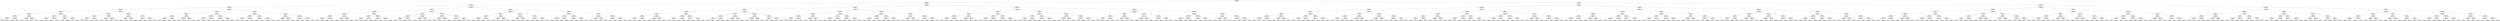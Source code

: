 ## [header material...]
## Command to get the layout: "dot -Teps thisfile > thisfile.eps"
graph "test"
{
node [shape="rectangle", fontsize=10, width=".2", height=".2", margin=0];
graph[fontsize=8];

n000 [label="clustersize = 14060
splitting feature:
((-0.244,-0.985)-(0.512,0.457))"] ;
n000 -- n001 ;
n001 [label="clustersize = 8502
splitting feature:
((0.0582,-0.187)-(-0.656,0.255))"] ;
n001 -- n002 ;
n002 [label="clustersize = 5564
splitting feature:
((0.0574,0.747)-(-0.513,-0.338))"] ;
n002 -- n003 ;
n003 [label="clustersize = 2408
splitting feature:
((-0.0113,0.948)-(-0.915,-0.23))"] ;
n003 -- n004 ;
n004 [label="clustersize = 1110
splitting feature:
((0.119,0.485)-(0.154,0.158))"] ;
n004 -- n005 ;
n005 [label="clustersize = 548
splitting feature:
((-0.828,0.982)-(-0.213,-0.438))"] ;
n005 -- n006 ;
n006 [label="clustersize = 183
splitting feature:
((0.139,0.121)-(-0.375,-0.386))"] ;
n006 -- n007 ;
n007 [label="clustersize = 122
splitting feature:
((0.202,0.221)-(-0.95,0.839))"] ;
n007 -- n008 ;
n008 [label="clustersize = 42
splitting feature:
((0.239,-0.39)-(0.0881,0.764))"] ;
n008 -- n009 ;
n009 [label="clustersize = 6
pupil avg:
[ 0.12810847  0.02533069]"] ;
n008 -- n010 ;
n010 [label="clustersize = 36
pupil avg:
[ 0.55740309  0.11010849]"] ;
n007 -- n011 ;
n011 [label="clustersize = 80
splitting feature:
((-0.584,-0.405)-(-0.299,0.665))"] ;
n011 -- n012 ;
n012 [label="clustersize = 19
pupil avg:
[ 0.61706727  0.09270385]"] ;
n011 -- n013 ;
n013 [label="clustersize = 61
pupil avg:
[ 0.61733548 -0.07231476]"] ;
n006 -- n014 ;
n014 [label="clustersize = 61
splitting feature:
((-0.405,-0.772)-(-0.806,-0.919))"] ;
n014 -- n015 ;
n015 [label="clustersize = 30
splitting feature:
((0.157,0.993)-(-0.0184,0.458))"] ;
n015 -- n016 ;
n016 [label="clustersize = 14
pupil avg:
[-0.13176872  0.03980431]"] ;
n015 -- n017 ;
n017 [label="clustersize = 16
pupil avg:
[ 0.30489591 -0.0400573 ]"] ;
n014 -- n018 ;
n018 [label="clustersize = 31
splitting feature:
((0.586,-0.322)-(0.975,-0.582))"] ;
n018 -- n019 ;
n019 [label="clustersize = 18
pupil avg:
[ 0.43796097  0.01568717]"] ;
n018 -- n020 ;
n020 [label="clustersize = 13
pupil avg:
[ 0.57453354 -0.07763879]"] ;
n005 -- n021 ;
n021 [label="clustersize = 365
splitting feature:
((-0.068,-0.247)-(-0.334,0.92))"] ;
n021 -- n022 ;
n022 [label="clustersize = 218
splitting feature:
((-0.238,0.54)-(-0.251,-0.813))"] ;
n022 -- n023 ;
n023 [label="clustersize = 108
splitting feature:
((-0.294,0.181)-(-0.0879,0.73))"] ;
n023 -- n024 ;
n024 [label="clustersize = 52
pupil avg:
[ 0.15506751 -0.03989284]"] ;
n023 -- n025 ;
n025 [label="clustersize = 56
pupil avg:
[ 0.36406608  0.03456871]"] ;
n022 -- n026 ;
n026 [label="clustersize = 110
splitting feature:
((0.172,0.448)-(-0.678,-0.733))"] ;
n026 -- n027 ;
n027 [label="clustersize = 85
pupil avg:
[-0.05396125  0.02897367]"] ;
n026 -- n028 ;
n028 [label="clustersize = 25
pupil avg:
[  3.17784277e-01  -2.65832070e-05]"] ;
n021 -- n029 ;
n029 [label="clustersize = 147
splitting feature:
((-0.241,0.0196)-(0.116,0.581))"] ;
n029 -- n030 ;
n030 [label="clustersize = 57
splitting feature:
((0.925,0.668)-(0.978,-0.98))"] ;
n030 -- n031 ;
n031 [label="clustersize = 18
pupil avg:
[ 0.04180272 -0.20799671]"] ;
n030 -- n032 ;
n032 [label="clustersize = 39
pupil avg:
[ 0.41950325 -0.11997964]"] ;
n029 -- n033 ;
n033 [label="clustersize = 90
splitting feature:
((-0.94,-0.935)-(-0.934,0.69))"] ;
n033 -- n034 ;
n034 [label="clustersize = 72
pupil avg:
[ 0.52877492  0.15056251]"] ;
n033 -- n035 ;
n035 [label="clustersize = 18
pupil avg:
[ 0.50032608 -0.05248184]"] ;
n004 -- n036 ;
n036 [label="clustersize = 562
splitting feature:
((0.372,-0.459)-(-0.971,0.999))"] ;
n036 -- n037 ;
n037 [label="clustersize = 425
splitting feature:
((-0.581,0.857)-(0.146,-0.681))"] ;
n037 -- n038 ;
n038 [label="clustersize = 62
splitting feature:
((0.831,0.544)-(-0.991,0.967))"] ;
n038 -- n039 ;
n039 [label="clustersize = 41
splitting feature:
((0.164,0.295)-(-0.262,-0.487))"] ;
n039 -- n040 ;
n040 [label="clustersize = 30
pupil avg:
[ 0.456626    0.10020476]"] ;
n039 -- n041 ;
n041 [label="clustersize = 11
pupil avg:
[ 0.18602971 -0.07831001]"] ;
n038 -- n042 ;
n042 [label="clustersize = 21
splitting feature:
((-0.0992,0.35)-(-0.14,-0.985))"] ;
n042 -- n043 ;
n043 [label="clustersize = 17
pupil avg:
[ 0.04596889  0.00409571]"] ;
n042 -- n044 ;
n044 [label="clustersize = 4
pupil avg:
[ 0.60935236  0.0068735 ]"] ;
n037 -- n045 ;
n045 [label="clustersize = 363
splitting feature:
((-0.651,-0.973)-(-0.284,-0.85))"] ;
n045 -- n046 ;
n046 [label="clustersize = 88
splitting feature:
((0.218,0.772)-(-0.00834,-0.777))"] ;
n046 -- n047 ;
n047 [label="clustersize = 34
pupil avg:
[ 0.30864089  0.16312577]"] ;
n046 -- n048 ;
n048 [label="clustersize = 54
pupil avg:
[ 0.11666095  0.03243108]"] ;
n045 -- n049 ;
n049 [label="clustersize = 275
splitting feature:
((0.437,-0.109)-(-0.0625,0.0835))"] ;
n049 -- n050 ;
n050 [label="clustersize = 44
pupil avg:
[-0.06182073  0.22288972]"] ;
n049 -- n051 ;
n051 [label="clustersize = 231
pupil avg:
[ 0.01168607  0.05388199]"] ;
n036 -- n052 ;
n052 [label="clustersize = 137
splitting feature:
((0.862,-0.827)-(-0.208,-0.435))"] ;
n052 -- n053 ;
n053 [label="clustersize = 33
splitting feature:
((-0.43,-0.966)-(0.221,0.0593))"] ;
n053 -- n054 ;
n054 [label="clustersize = 17
splitting feature:
((0.225,0.823)-(-0.815,-0.545))"] ;
n054 -- n055 ;
n055 [label="clustersize = 11
pupil avg:
[ 0.76093623  0.01827785]"] ;
n054 -- n056 ;
n056 [label="clustersize = 6
pupil avg:
[ 0.80912356 -0.12376847]"] ;
n053 -- n057 ;
n057 [label="clustersize = 16
splitting feature:
((-0.55,-0.486)-(-0.627,0.883))"] ;
n057 -- n058 ;
n058 [label="clustersize = 5
pupil avg:
[ 0.18415725  0.08491012]"] ;
n057 -- n059 ;
n059 [label="clustersize = 11
pupil avg:
[ 0.66506586  0.0515393 ]"] ;
n052 -- n060 ;
n060 [label="clustersize = 104
splitting feature:
((-0.119,-0.788)-(-0.249,0.342))"] ;
n060 -- n061 ;
n061 [label="clustersize = 27
splitting feature:
((-0.357,0.063)-(0.284,-0.661))"] ;
n061 -- n062 ;
n062 [label="clustersize = 14
pupil avg:
[ 0.28394668  0.015012  ]"] ;
n061 -- n063 ;
n063 [label="clustersize = 13
pupil avg:
[-0.19605016  0.1218287 ]"] ;
n060 -- n064 ;
n064 [label="clustersize = 77
splitting feature:
((-0.0999,-0.043)-(-0.255,0.906))"] ;
n064 -- n065 ;
n065 [label="clustersize = 53
pupil avg:
[ 0.24693597 -0.04464495]"] ;
n064 -- n066 ;
n066 [label="clustersize = 24
pupil avg:
[ 0.46076658 -0.10413127]"] ;
n003 -- n067 ;
n067 [label="clustersize = 1298
splitting feature:
((-0.88,0.711)-(0.67,0.305))"] ;
n067 -- n068 ;
n068 [label="clustersize = 886
splitting feature:
((0.365,-0.0877)-(-0.182,0.996))"] ;
n068 -- n069 ;
n069 [label="clustersize = 448
splitting feature:
((-0.378,0.897)-(0.375,-0.402))"] ;
n069 -- n070 ;
n070 [label="clustersize = 95
splitting feature:
((-0.763,-0.181)-(-0.977,0.549))"] ;
n070 -- n071 ;
n071 [label="clustersize = 33
splitting feature:
((-0.476,0.556)-(-0.39,-0.639))"] ;
n071 -- n072 ;
n072 [label="clustersize = 8
pupil avg:
[ 0.2546277 -0.0475247]"] ;
n071 -- n073 ;
n073 [label="clustersize = 25
pupil avg:
[-0.06680211  0.00976048]"] ;
n070 -- n074 ;
n074 [label="clustersize = 62
splitting feature:
((-0.978,-0.929)-(-0.318,0.151))"] ;
n074 -- n075 ;
n075 [label="clustersize = 25
pupil avg:
[ 0.55507786 -0.16400206]"] ;
n074 -- n076 ;
n076 [label="clustersize = 37
pupil avg:
[ 0.20069818 -0.05916666]"] ;
n069 -- n077 ;
n077 [label="clustersize = 353
splitting feature:
((-0.274,-0.495)-(-0.759,0.94))"] ;
n077 -- n078 ;
n078 [label="clustersize = 271
splitting feature:
((0.807,0.0945)-(0.675,0.996))"] ;
n078 -- n079 ;
n079 [label="clustersize = 192
pupil avg:
[-0.07305686 -0.00340324]"] ;
n078 -- n080 ;
n080 [label="clustersize = 79
pupil avg:
[ 0.01261545  0.04578466]"] ;
n077 -- n081 ;
n081 [label="clustersize = 82
splitting feature:
((-0.00619,0.492)-(0.141,-0.909))"] ;
n081 -- n082 ;
n082 [label="clustersize = 43
pupil avg:
[ 0.37422678  0.11256885]"] ;
n081 -- n083 ;
n083 [label="clustersize = 39
pupil avg:
[ 0.02114127  0.03802401]"] ;
n068 -- n084 ;
n084 [label="clustersize = 438
splitting feature:
((0.0633,0.769)-(-0.307,-0.579))"] ;
n084 -- n085 ;
n085 [label="clustersize = 308
splitting feature:
((-0.508,-0.998)-(-0.811,-0.373))"] ;
n085 -- n086 ;
n086 [label="clustersize = 122
splitting feature:
((0.178,-0.781)-(-0.112,0.788))"] ;
n086 -- n087 ;
n087 [label="clustersize = 33
pupil avg:
[ 0.13248934 -0.02643829]"] ;
n086 -- n088 ;
n088 [label="clustersize = 89
pupil avg:
[ 0.44960597 -0.04040635]"] ;
n085 -- n089 ;
n089 [label="clustersize = 186
splitting feature:
((-0.951,0.904)-(0.311,0.765))"] ;
n089 -- n090 ;
n090 [label="clustersize = 119
pupil avg:
[ 0.16478115 -0.06965415]"] ;
n089 -- n091 ;
n091 [label="clustersize = 67
pupil avg:
[ 0.0749869  -0.00206961]"] ;
n084 -- n092 ;
n092 [label="clustersize = 130
splitting feature:
((-0.746,0.0842)-(0.614,-0.378))"] ;
n092 -- n093 ;
n093 [label="clustersize = 83
splitting feature:
((-0.16,-0.726)-(-0.173,0.359))"] ;
n093 -- n094 ;
n094 [label="clustersize = 45
pupil avg:
[-0.10188124 -0.04354839]"] ;
n093 -- n095 ;
n095 [label="clustersize = 38
pupil avg:
[ 0.0518561 -0.0953046]"] ;
n092 -- n096 ;
n096 [label="clustersize = 47
splitting feature:
((0.559,-0.685)-(-0.238,-0.65))"] ;
n096 -- n097 ;
n097 [label="clustersize = 4
pupil avg:
[ 0.40774038 -0.05173077]"] ;
n096 -- n098 ;
n098 [label="clustersize = 43
pupil avg:
[ 0.10780943 -0.10354838]"] ;
n067 -- n099 ;
n099 [label="clustersize = 412
splitting feature:
((-0.931,-0.827)-(-0.446,-0.986))"] ;
n099 -- n100 ;
n100 [label="clustersize = 192
splitting feature:
((-0.838,0.943)-(-0.798,0.0698))"] ;
n100 -- n101 ;
n101 [label="clustersize = 24
splitting feature:
((0.0798,-0.932)-(0.424,0.965))"] ;
n101 -- n102 ;
n102 [label="clustersize = 16
splitting feature:
((0.201,0.915)-(0.447,0.316))"] ;
n102 -- n103 ;
n103 [label="clustersize = 5
pupil avg:
[ 0.04502415  0.15169082]"] ;
n102 -- n104 ;
n104 [label="clustersize = 11
pupil avg:
[-0.2267867  -0.05671699]"] ;
n101 -- n105 ;
n105 [label="clustersize = 8
splitting feature:
((-0.139,0.586)-(0.181,-0.666))"] ;
n105 -- n106 ;
n106 [label="clustersize = 4
pupil avg:
[ 0.09242337 -0.04475612]"] ;
n105 -- n107 ;
n107 [label="clustersize = 4
pupil avg:
[ 0.78209652  0.27757612]"] ;
n100 -- n108 ;
n108 [label="clustersize = 168
splitting feature:
((-0.191,0.929)-(0.0377,-0.498))"] ;
n108 -- n109 ;
n109 [label="clustersize = 41
splitting feature:
((0.389,0.16)-(0.654,-0.202))"] ;
n109 -- n110 ;
n110 [label="clustersize = 35
pupil avg:
[-0.07575791 -0.01786058]"] ;
n109 -- n111 ;
n111 [label="clustersize = 6
pupil avg:
[ 0.28699696 -0.03627463]"] ;
n108 -- n112 ;
n112 [label="clustersize = 127
splitting feature:
((-0.814,0.0132)-(0.00209,-0.00498))"] ;
n112 -- n113 ;
n113 [label="clustersize = 55
pupil avg:
[ -3.33408898e-01   4.43819082e-05]"] ;
n112 -- n114 ;
n114 [label="clustersize = 72
pupil avg:
[-0.19267349  0.01742496]"] ;
n099 -- n115 ;
n115 [label="clustersize = 220
splitting feature:
((0.0202,-0.997)-(-0.369,0.807))"] ;
n115 -- n116 ;
n116 [label="clustersize = 162
splitting feature:
((0.914,-0.406)-(-0.0444,-0.346))"] ;
n116 -- n117 ;
n117 [label="clustersize = 32
splitting feature:
((-0.207,-0.288)-(0.528,0.947))"] ;
n117 -- n118 ;
n118 [label="clustersize = 26
pupil avg:
[ 0.05101324 -0.02832858]"] ;
n117 -- n119 ;
n119 [label="clustersize = 6
pupil avg:
[ 0.39029133  0.2327659 ]"] ;
n116 -- n120 ;
n120 [label="clustersize = 130
splitting feature:
((0.0471,-0.399)-(-0.408,-0.915))"] ;
n120 -- n121 ;
n121 [label="clustersize = 87
pupil avg:
[-0.19546235  0.05820794]"] ;
n120 -- n122 ;
n122 [label="clustersize = 43
pupil avg:
[ 0.05639461  0.03514573]"] ;
n115 -- n123 ;
n123 [label="clustersize = 58
splitting feature:
((-0.0786,0.454)-(0.0408,-0.258))"] ;
n123 -- n124 ;
n124 [label="clustersize = 32
splitting feature:
((0.00962,0.653)-(-0.0905,0.233))"] ;
n124 -- n125 ;
n125 [label="clustersize = 8
pupil avg:
[ 0.64054323 -0.15178187]"] ;
n124 -- n126 ;
n126 [label="clustersize = 24
pupil avg:
[ 0.20042205 -0.1024009 ]"] ;
n123 -- n127 ;
n127 [label="clustersize = 26
splitting feature:
((-0.475,-0.452)-(-0.000452,0.498))"] ;
n127 -- n128 ;
n128 [label="clustersize = 6
pupil avg:
[-0.27703201 -0.15117308]"] ;
n127 -- n129 ;
n129 [label="clustersize = 20
pupil avg:
[-0.00371414  0.02565989]"] ;
n002 -- n130 ;
n130 [label="clustersize = 3156
splitting feature:
((-0.398,-0.18)-(0.179,-0.387))"] ;
n130 -- n131 ;
n131 [label="clustersize = 1812
splitting feature:
((-0.32,0.502)-(-0.464,-0.453))"] ;
n131 -- n132 ;
n132 [label="clustersize = 636
splitting feature:
((-0.804,-0.874)-(-0.382,0.91))"] ;
n132 -- n133 ;
n133 [label="clustersize = 306
splitting feature:
((-0.204,0.558)-(-0.161,-0.175))"] ;
n133 -- n134 ;
n134 [label="clustersize = 109
splitting feature:
((0.586,0.989)-(0.715,0.172))"] ;
n134 -- n135 ;
n135 [label="clustersize = 60
splitting feature:
((-0.0672,0.5)-(-0.308,0.048))"] ;
n135 -- n136 ;
n136 [label="clustersize = 21
pupil avg:
[ 0.33134284 -0.10669457]"] ;
n135 -- n137 ;
n137 [label="clustersize = 39
pupil avg:
[ 0.12762897 -0.11681729]"] ;
n134 -- n138 ;
n138 [label="clustersize = 49
splitting feature:
((-0.0745,0.994)-(-0.783,0.0461))"] ;
n138 -- n139 ;
n139 [label="clustersize = 23
pupil avg:
[ 0.13830483 -0.20643175]"] ;
n138 -- n140 ;
n140 [label="clustersize = 26
pupil avg:
[-0.06479469 -0.17600084]"] ;
n133 -- n141 ;
n141 [label="clustersize = 197
splitting feature:
((0.147,-0.331)-(-0.339,0.708))"] ;
n141 -- n142 ;
n142 [label="clustersize = 94
splitting feature:
((-0.926,0.348)-(0.728,-0.911))"] ;
n142 -- n143 ;
n143 [label="clustersize = 64
pupil avg:
[-0.07830428 -0.13060166]"] ;
n142 -- n144 ;
n144 [label="clustersize = 30
pupil avg:
[-0.21939917 -0.03630959]"] ;
n141 -- n145 ;
n145 [label="clustersize = 103
splitting feature:
((-0.54,0.313)-(-0.187,0.943))"] ;
n145 -- n146 ;
n146 [label="clustersize = 67
pupil avg:
[-0.02061152 -0.15270495]"] ;
n145 -- n147 ;
n147 [label="clustersize = 36
pupil avg:
[ 0.1126547  -0.11623425]"] ;
n132 -- n148 ;
n148 [label="clustersize = 330
splitting feature:
((0.507,-0.99)-(0.33,0.279))"] ;
n148 -- n149 ;
n149 [label="clustersize = 140
splitting feature:
((-0.471,-0.156)-(-0.997,0.719))"] ;
n149 -- n150 ;
n150 [label="clustersize = 74
splitting feature:
((0.833,-0.513)-(0.526,0.771))"] ;
n150 -- n151 ;
n151 [label="clustersize = 48
pupil avg:
[ 0.3023377 -0.1692344]"] ;
n150 -- n152 ;
n152 [label="clustersize = 26
pupil avg:
[ 0.07067948 -0.12516886]"] ;
n149 -- n153 ;
n153 [label="clustersize = 66
splitting feature:
((0.668,0.887)-(-0.147,-0.371))"] ;
n153 -- n154 ;
n154 [label="clustersize = 5
pupil avg:
[ 0.01857864 -0.15610397]"] ;
n153 -- n155 ;
n155 [label="clustersize = 61
pupil avg:
[ 0.43074364 -0.20643273]"] ;
n148 -- n156 ;
n156 [label="clustersize = 190
splitting feature:
((0.686,0.32)-(-0.993,0.868))"] ;
n156 -- n157 ;
n157 [label="clustersize = 60
splitting feature:
((-0.879,-0.923)-(0.844,-0.169))"] ;
n157 -- n158 ;
n158 [label="clustersize = 27
pupil avg:
[ 0.09893273 -0.13484437]"] ;
n157 -- n159 ;
n159 [label="clustersize = 33
pupil avg:
[-0.0107492   0.05072728]"] ;
n156 -- n160 ;
n160 [label="clustersize = 130
splitting feature:
((0.069,-0.00429)-(-0.929,0.784))"] ;
n160 -- n161 ;
n161 [label="clustersize = 81
pupil avg:
[ 0.10961167 -0.16521712]"] ;
n160 -- n162 ;
n162 [label="clustersize = 49
pupil avg:
[ 0.26769994 -0.16295217]"] ;
n131 -- n163 ;
n163 [label="clustersize = 1176
splitting feature:
((-0.845,-0.46)-(0.128,0.74))"] ;
n163 -- n164 ;
n164 [label="clustersize = 761
splitting feature:
((0.124,-0.793)-(-0.249,0.828))"] ;
n164 -- n165 ;
n165 [label="clustersize = 566
splitting feature:
((0.207,0.0261)-(-0.224,-0.43))"] ;
n165 -- n166 ;
n166 [label="clustersize = 90
splitting feature:
((-0.243,-0.195)-(0.604,-1))"] ;
n166 -- n167 ;
n167 [label="clustersize = 69
pupil avg:
[-0.14500118 -0.07301204]"] ;
n166 -- n168 ;
n168 [label="clustersize = 21
pupil avg:
[-0.21714196  0.1742824 ]"] ;
n165 -- n169 ;
n169 [label="clustersize = 476
splitting feature:
((-0.486,-0.101)-(0.067,-0.106))"] ;
n169 -- n170 ;
n170 [label="clustersize = 318
pupil avg:
[-0.31228503 -0.21133051]"] ;
n169 -- n171 ;
n171 [label="clustersize = 158
pupil avg:
[-0.25761449 -0.09302882]"] ;
n164 -- n172 ;
n172 [label="clustersize = 195
splitting feature:
((-0.022,0.764)-(0.85,0.902))"] ;
n172 -- n173 ;
n173 [label="clustersize = 148
splitting feature:
((0.378,0.892)-(-0.363,0.532))"] ;
n173 -- n174 ;
n174 [label="clustersize = 16
pupil avg:
[ 0.18236564 -0.16259463]"] ;
n173 -- n175 ;
n175 [label="clustersize = 132
pupil avg:
[-0.07760781 -0.17757872]"] ;
n172 -- n176 ;
n176 [label="clustersize = 47
splitting feature:
((0.23,0.652)-(-0.73,-0.105))"] ;
n176 -- n177 ;
n177 [label="clustersize = 5
pupil avg:
[ 0.08392478  0.20088516]"] ;
n176 -- n178 ;
n178 [label="clustersize = 42
pupil avg:
[-0.32178884 -0.19458763]"] ;
n163 -- n179 ;
n179 [label="clustersize = 415
splitting feature:
((0.0391,0.779)-(0.511,-0.177))"] ;
n179 -- n180 ;
n180 [label="clustersize = 269
splitting feature:
((-0.299,0.517)-(0.311,0.0324))"] ;
n180 -- n181 ;
n181 [label="clustersize = 165
splitting feature:
((-0.0748,0.875)-(0.81,-0.295))"] ;
n181 -- n182 ;
n182 [label="clustersize = 144
pupil avg:
[-0.13055998 -0.15710087]"] ;
n181 -- n183 ;
n183 [label="clustersize = 21
pupil avg:
[-0.26364102  0.00926232]"] ;
n180 -- n184 ;
n184 [label="clustersize = 104
splitting feature:
((-0.234,0.0657)-(0.0405,0.0861))"] ;
n184 -- n185 ;
n185 [label="clustersize = 24
pupil avg:
[-0.04315064 -0.075483  ]"] ;
n184 -- n186 ;
n186 [label="clustersize = 80
pupil avg:
[ 0.00230646  0.1016964 ]"] ;
n179 -- n187 ;
n187 [label="clustersize = 146
splitting feature:
((0.208,0.21)-(-0.298,0.31))"] ;
n187 -- n188 ;
n188 [label="clustersize = 74
splitting feature:
((-0.92,0.0982)-(0.677,-0.706))"] ;
n188 -- n189 ;
n189 [label="clustersize = 9
pupil avg:
[ 0.12763051  0.00594998]"] ;
n188 -- n190 ;
n190 [label="clustersize = 65
pupil avg:
[-0.2191445   0.22553759]"] ;
n187 -- n191 ;
n191 [label="clustersize = 72
splitting feature:
((-0.349,0.365)-(0.552,-0.117))"] ;
n191 -- n192 ;
n192 [label="clustersize = 44
pupil avg:
[-0.25703311 -0.05024885]"] ;
n191 -- n193 ;
n193 [label="clustersize = 28
pupil avg:
[-0.18538954  0.12441667]"] ;
n130 -- n194 ;
n194 [label="clustersize = 1344
splitting feature:
((-0.144,0.543)-(0.338,0.22))"] ;
n194 -- n195 ;
n195 [label="clustersize = 679
splitting feature:
((-0.246,-0.143)-(-0.0616,0.464))"] ;
n195 -- n196 ;
n196 [label="clustersize = 406
splitting feature:
((-0.972,0.701)-(-0.376,-0.144))"] ;
n196 -- n197 ;
n197 [label="clustersize = 66
splitting feature:
((0.295,-0.373)-(-0.976,0.234))"] ;
n197 -- n198 ;
n198 [label="clustersize = 24
splitting feature:
((0.922,0.394)-(0.74,0.865))"] ;
n198 -- n199 ;
n199 [label="clustersize = 14
pupil avg:
[-0.34523914  0.07609033]"] ;
n198 -- n200 ;
n200 [label="clustersize = 10
pupil avg:
[-0.08987598 -0.00131999]"] ;
n197 -- n201 ;
n201 [label="clustersize = 42
splitting feature:
((0.608,-0.449)-(-0.59,0.203))"] ;
n201 -- n202 ;
n202 [label="clustersize = 32
pupil avg:
[ 0.28855566 -0.06442292]"] ;
n201 -- n203 ;
n203 [label="clustersize = 10
pupil avg:
[-0.07751378 -0.13767351]"] ;
n196 -- n204 ;
n204 [label="clustersize = 340
splitting feature:
((-0.114,0.582)-(-0.469,-0.728))"] ;
n204 -- n205 ;
n205 [label="clustersize = 131
splitting feature:
((-0.0565,0.762)-(-0.786,-0.537))"] ;
n205 -- n206 ;
n206 [label="clustersize = 60
pupil avg:
[-0.09576912  0.01341124]"] ;
n205 -- n207 ;
n207 [label="clustersize = 71
pupil avg:
[-0.22677909 -0.03024305]"] ;
n204 -- n208 ;
n208 [label="clustersize = 209
splitting feature:
((-0.457,-0.978)-(0.403,0.455))"] ;
n208 -- n209 ;
n209 [label="clustersize = 194
pupil avg:
[-0.31859421  0.0169469 ]"] ;
n208 -- n210 ;
n210 [label="clustersize = 15
pupil avg:
[-0.22175698  0.21587049]"] ;
n195 -- n211 ;
n211 [label="clustersize = 273
splitting feature:
((-0.661,0.753)-(-0.441,-0.308))"] ;
n211 -- n212 ;
n212 [label="clustersize = 74
splitting feature:
((0.0174,-0.858)-(-0.208,0.533))"] ;
n212 -- n213 ;
n213 [label="clustersize = 19
splitting feature:
((-0.187,0.0808)-(-0.00511,0.413))"] ;
n213 -- n214 ;
n214 [label="clustersize = 8
pupil avg:
[-0.07478348 -0.03884156]"] ;
n213 -- n215 ;
n215 [label="clustersize = 11
pupil avg:
[ 0.26953607  0.01424465]"] ;
n212 -- n216 ;
n216 [label="clustersize = 55
splitting feature:
((0.118,-0.121)-(0.936,0.481))"] ;
n216 -- n217 ;
n217 [label="clustersize = 49
pupil avg:
[ 0.38224246  0.02444494]"] ;
n216 -- n218 ;
n218 [label="clustersize = 6
pupil avg:
[ 0.13723751 -0.02112591]"] ;
n211 -- n219 ;
n219 [label="clustersize = 199
splitting feature:
((-0.227,0.907)-(-0.715,-0.476))"] ;
n219 -- n220 ;
n220 [label="clustersize = 75
splitting feature:
((0.212,-0.78)-(-0.061,0.409))"] ;
n220 -- n221 ;
n221 [label="clustersize = 10
pupil avg:
[-0.12445113  0.13868702]"] ;
n220 -- n222 ;
n222 [label="clustersize = 65
pupil avg:
[ 0.28402932 -0.04322474]"] ;
n219 -- n223 ;
n223 [label="clustersize = 124
splitting feature:
((-0.00579,0.766)-(-0.236,-0.73))"] ;
n223 -- n224 ;
n224 [label="clustersize = 27
pupil avg:
[-0.05265446  0.1139787 ]"] ;
n223 -- n225 ;
n225 [label="clustersize = 97
pupil avg:
[-0.21932807  0.07932568]"] ;
n194 -- n226 ;
n226 [label="clustersize = 665
splitting feature:
((-0.387,0.6)-(-0.198,-0.299))"] ;
n226 -- n227 ;
n227 [label="clustersize = 125
splitting feature:
((-0.321,0.569)-(0.403,-0.205))"] ;
n227 -- n228 ;
n228 [label="clustersize = 42
splitting feature:
((-0.55,0.941)-(0.156,0.869))"] ;
n228 -- n229 ;
n229 [label="clustersize = 13
splitting feature:
((-0.157,-0.417)-(-0.434,0.273))"] ;
n229 -- n230 ;
n230 [label="clustersize = 7
pupil avg:
[-0.43632315  0.10481923]"] ;
n229 -- n231 ;
n231 [label="clustersize = 6
pupil avg:
[ 0.17048999 -0.01464203]"] ;
n228 -- n232 ;
n232 [label="clustersize = 29
splitting feature:
((0.158,0.629)-(-0.308,0.87))"] ;
n232 -- n233 ;
n233 [label="clustersize = 16
pupil avg:
[ 0.04779995  0.2017258 ]"] ;
n232 -- n234 ;
n234 [label="clustersize = 13
pupil avg:
[ 0.25742499  0.03876967]"] ;
n227 -- n235 ;
n235 [label="clustersize = 83
splitting feature:
((-0.305,-0.253)-(-0.503,0.836))"] ;
n235 -- n236 ;
n236 [label="clustersize = 62
splitting feature:
((0.735,0.139)-(-0.689,-0.927))"] ;
n236 -- n237 ;
n237 [label="clustersize = 29
pupil avg:
[-0.15900251  0.27847597]"] ;
n236 -- n238 ;
n238 [label="clustersize = 33
pupil avg:
[-0.28622368  0.22614057]"] ;
n235 -- n239 ;
n239 [label="clustersize = 21
splitting feature:
((0.196,0.448)-(-0.0532,-0.31))"] ;
n239 -- n240 ;
n240 [label="clustersize = 14
pupil avg:
[ 0.13537037  0.20837519]"] ;
n239 -- n241 ;
n241 [label="clustersize = 7
pupil avg:
[-0.38174174  0.2703742 ]"] ;
n226 -- n242 ;
n242 [label="clustersize = 540
splitting feature:
((0.176,0.71)-(0.442,-0.32))"] ;
n242 -- n243 ;
n243 [label="clustersize = 66
splitting feature:
((0.0861,0.00527)-(0.365,-0.822))"] ;
n243 -- n244 ;
n244 [label="clustersize = 43
splitting feature:
((0.351,-0.149)-(0.981,0.675))"] ;
n244 -- n245 ;
n245 [label="clustersize = 38
pupil avg:
[-0.04346094  0.08049147]"] ;
n244 -- n246 ;
n246 [label="clustersize = 5
pupil avg:
[-0.43167201 -0.02123351]"] ;
n243 -- n247 ;
n247 [label="clustersize = 23
splitting feature:
((0.583,-0.747)-(-0.314,-0.207))"] ;
n247 -- n248 ;
n248 [label="clustersize = 6
pupil avg:
[-0.0889462   0.13349483]"] ;
n247 -- n249 ;
n249 [label="clustersize = 17
pupil avg:
[-0.36155593 -0.01451605]"] ;
n242 -- n250 ;
n250 [label="clustersize = 474
splitting feature:
((-0.391,-0.681)-(-0.0456,0.296))"] ;
n250 -- n251 ;
n251 [label="clustersize = 249
splitting feature:
((0.231,-0.136)-(-0.728,-0.323))"] ;
n251 -- n252 ;
n252 [label="clustersize = 176
pupil avg:
[-0.3903952   0.24971757]"] ;
n251 -- n253 ;
n253 [label="clustersize = 73
pupil avg:
[-0.459521    0.09119491]"] ;
n250 -- n254 ;
n254 [label="clustersize = 225
splitting feature:
((-0.351,-0.641)-(0.316,0.61))"] ;
n254 -- n255 ;
n255 [label="clustersize = 173
pupil avg:
[-0.336841    0.09412364]"] ;
n254 -- n256 ;
n256 [label="clustersize = 52
pupil avg:
[-0.15013962  0.15356396]"] ;
n001 -- n257 ;
n257 [label="clustersize = 2938
splitting feature:
((0.00977,-0.287)-(-0.623,0.518))"] ;
n257 -- n258 ;
n258 [label="clustersize = 1000
splitting feature:
((-0.905,-0.796)-(0.11,0.77))"] ;
n258 -- n259 ;
n259 [label="clustersize = 560
splitting feature:
((-0.0585,0.944)-(-0.354,-0.65))"] ;
n259 -- n260 ;
n260 [label="clustersize = 134
splitting feature:
((-0.594,-0.443)-(-0.205,0.768))"] ;
n260 -- n261 ;
n261 [label="clustersize = 44
splitting feature:
((0.5,0.397)-(0.857,-0.541))"] ;
n261 -- n262 ;
n262 [label="clustersize = 26
splitting feature:
((-0.79,-0.259)-(0.00736,0.311))"] ;
n262 -- n263 ;
n263 [label="clustersize = 16
splitting feature:
((-0.24,-0.24)-(-0.109,0.101))"] ;
n263 -- n264 ;
n264 [label="clustersize = 5
pupil avg:
[-0.41507615 -0.0905803 ]"] ;
n263 -- n265 ;
n265 [label="clustersize = 11
pupil avg:
[-0.07180786  0.04689717]"] ;
n262 -- n266 ;
n266 [label="clustersize = 10
splitting feature:
((0.826,0.316)-(0.404,-0.219))"] ;
n266 -- n267 ;
n267 [label="clustersize = 4
pupil avg:
[-0.03845209 -0.13334869]"] ;
n266 -- n268 ;
n268 [label="clustersize = 6
pupil avg:
[ 0.19825291  0.04614458]"] ;
n261 -- n269 ;
n269 [label="clustersize = 18
splitting feature:
((0.804,-0.348)-(-0.141,0.698))"] ;
n269 -- n270 ;
n270 [label="clustersize = 8
splitting feature:
((0.641,-0.735)-(-0.319,-0.496))"] ;
n270 -- n271 ;
n271 [label="clustersize = 4
pupil avg:
[-0.78333333  0.17083333]"] ;
n270 -- n272 ;
n272 [label="clustersize = 4
pupil avg:
[-0.40962824 -0.05110693]"] ;
n269 -- n273 ;
n273 [label="clustersize = 10
splitting feature:
((-0.732,0.97)-(-0.96,-0.911))"] ;
n273 -- n274 ;
n274 [label="clustersize = 4
pupil avg:
[-0.41124371 -0.08223938]"] ;
n273 -- n275 ;
n275 [label="clustersize = 6
pupil avg:
[-0.01940071 -0.1225687 ]"] ;
n260 -- n276 ;
n276 [label="clustersize = 90
splitting feature:
((-0.918,-0.26)-(0.699,-0.583))"] ;
n276 -- n277 ;
n277 [label="clustersize = 72
splitting feature:
((0.781,0.877)-(-0.365,0.0216))"] ;
n277 -- n278 ;
n278 [label="clustersize = 21
splitting feature:
((0.129,0.616)-(0.125,0.238))"] ;
n278 -- n279 ;
n279 [label="clustersize = 6
pupil avg:
[-0.21237176  0.03113294]"] ;
n278 -- n280 ;
n280 [label="clustersize = 15
pupil avg:
[ 0.10669447  0.07505707]"] ;
n277 -- n281 ;
n281 [label="clustersize = 51
splitting feature:
((-0.81,-0.598)-(-0.141,0.317))"] ;
n281 -- n282 ;
n282 [label="clustersize = 11
pupil avg:
[-0.01303368 -0.01488258]"] ;
n281 -- n283 ;
n283 [label="clustersize = 40
pupil avg:
[ 0.2634726  -0.07362929]"] ;
n276 -- n284 ;
n284 [label="clustersize = 18
splitting feature:
((0.533,0.33)-(0.996,-0.0795))"] ;
n284 -- n285 ;
n285 [label="clustersize = 8
splitting feature:
((-0.375,0.88)-(0.186,0.201))"] ;
n285 -- n286 ;
n286 [label="clustersize = 4
pupil avg:
[ 0.61643145 -0.2641129 ]"] ;
n285 -- n287 ;
n287 [label="clustersize = 4
pupil avg:
[ 0.0356835   0.06514778]"] ;
n284 -- n288 ;
n288 [label="clustersize = 10
splitting feature:
((-0.219,0.862)-(-0.699,0.182))"] ;
n288 -- n289 ;
n289 [label="clustersize = 6
pupil avg:
[ 0.73289083 -0.27220709]"] ;
n288 -- n290 ;
n290 [label="clustersize = 4
pupil avg:
[ 0.50829587 -0.22728984]"] ;
n259 -- n291 ;
n291 [label="clustersize = 426
splitting feature:
((0.81,0.446)-(-0.488,0.795))"] ;
n291 -- n292 ;
n292 [label="clustersize = 140
splitting feature:
((-0.559,0.463)-(-0.844,-0.521))"] ;
n292 -- n293 ;
n293 [label="clustersize = 32
splitting feature:
((-0.935,-0.527)-(-0.34,0.686))"] ;
n293 -- n294 ;
n294 [label="clustersize = 17
splitting feature:
((-0.34,-0.473)-(-0.828,0.109))"] ;
n294 -- n295 ;
n295 [label="clustersize = 12
pupil avg:
[-0.43556497 -0.23963573]"] ;
n294 -- n296 ;
n296 [label="clustersize = 5
pupil avg:
[-0.20534292 -0.21232874]"] ;
n293 -- n297 ;
n297 [label="clustersize = 15
splitting feature:
((-0.898,0.0178)-(0.457,-0.836))"] ;
n297 -- n298 ;
n298 [label="clustersize = 6
pupil avg:
[-0.17734551 -0.22470943]"] ;
n297 -- n299 ;
n299 [label="clustersize = 9
pupil avg:
[-0.03809097  0.05401202]"] ;
n292 -- n300 ;
n300 [label="clustersize = 108
splitting feature:
((-0.418,0.386)-(0.463,-0.546))"] ;
n300 -- n301 ;
n301 [label="clustersize = 67
splitting feature:
((-0.0635,-0.34)-(0.577,0.0415))"] ;
n301 -- n302 ;
n302 [label="clustersize = 62
pupil avg:
[-0.45601974 -0.1502019 ]"] ;
n301 -- n303 ;
n303 [label="clustersize = 5
pupil avg:
[-0.14242816 -0.12089533]"] ;
n300 -- n304 ;
n304 [label="clustersize = 41
splitting feature:
((0.787,-0.179)-(0.0683,0.849))"] ;
n304 -- n305 ;
n305 [label="clustersize = 36
pupil avg:
[-0.4641163   0.00780871]"] ;
n304 -- n306 ;
n306 [label="clustersize = 5
pupil avg:
[-0.15701861  0.13221387]"] ;
n291 -- n307 ;
n307 [label="clustersize = 286
splitting feature:
((-0.446,-0.0019)-(-0.0435,-0.746))"] ;
n307 -- n308 ;
n308 [label="clustersize = 182
splitting feature:
((-0.945,0.172)-(-0.185,0.838))"] ;
n308 -- n309 ;
n309 [label="clustersize = 118
splitting feature:
((-0.604,-0.836)-(-0.312,0.693))"] ;
n309 -- n310 ;
n310 [label="clustersize = 79
pupil avg:
[-0.37228531 -0.19815481]"] ;
n309 -- n311 ;
n311 [label="clustersize = 39
pupil avg:
[-0.06628686 -0.21450386]"] ;
n308 -- n312 ;
n312 [label="clustersize = 64
splitting feature:
((-0.858,-0.455)-(-0.171,0.764))"] ;
n312 -- n313 ;
n313 [label="clustersize = 33
pupil avg:
[-0.20835872 -0.18179251]"] ;
n312 -- n314 ;
n314 [label="clustersize = 31
pupil avg:
[ 0.09734698 -0.20903379]"] ;
n307 -- n315 ;
n315 [label="clustersize = 104
splitting feature:
((-0.441,-0.189)-(-0.22,0.432))"] ;
n315 -- n316 ;
n316 [label="clustersize = 57
splitting feature:
((0.819,0.104)-(0.848,0.799))"] ;
n316 -- n317 ;
n317 [label="clustersize = 42
pupil avg:
[-0.34663273  0.01653818]"] ;
n316 -- n318 ;
n318 [label="clustersize = 15
pupil avg:
[-0.59777    -0.19644209]"] ;
n315 -- n319 ;
n319 [label="clustersize = 47
splitting feature:
((-0.201,0.502)-(-0.646,0.313))"] ;
n319 -- n320 ;
n320 [label="clustersize = 21
pupil avg:
[ 0.15624852 -0.07190502]"] ;
n319 -- n321 ;
n321 [label="clustersize = 26
pupil avg:
[-0.29330663  0.0137856 ]"] ;
n258 -- n322 ;
n322 [label="clustersize = 440
splitting feature:
((-0.352,-0.573)-(-0.873,0.775))"] ;
n322 -- n323 ;
n323 [label="clustersize = 321
splitting feature:
((0.363,-0.367)-(-0.388,0.127))"] ;
n323 -- n324 ;
n324 [label="clustersize = 127
splitting feature:
((-0.747,-0.834)-(0.411,-0.525))"] ;
n324 -- n325 ;
n325 [label="clustersize = 33
splitting feature:
((-0.137,0.412)-(-0.234,-0.155))"] ;
n325 -- n326 ;
n326 [label="clustersize = 19
splitting feature:
((0.515,0.262)-(-0.754,0.229))"] ;
n326 -- n327 ;
n327 [label="clustersize = 5
pupil avg:
[ 0.3032493  -0.02605042]"] ;
n326 -- n328 ;
n328 [label="clustersize = 14
pupil avg:
[ 0.02114158  0.06681606]"] ;
n325 -- n329 ;
n329 [label="clustersize = 14
splitting feature:
((-0.834,0.999)-(0.116,0.906))"] ;
n329 -- n330 ;
n330 [label="clustersize = 4
pupil avg:
[-0.03279401 -0.12325364]"] ;
n329 -- n331 ;
n331 [label="clustersize = 10
pupil avg:
[-0.25202057  0.02363524]"] ;
n324 -- n332 ;
n332 [label="clustersize = 94
splitting feature:
((0.29,-0.358)-(-0.112,0.367))"] ;
n332 -- n333 ;
n333 [label="clustersize = 28
splitting feature:
((-0.0566,0.957)-(0.577,0.0541))"] ;
n333 -- n334 ;
n334 [label="clustersize = 9
pupil avg:
[ 0.21808607  0.08933088]"] ;
n333 -- n335 ;
n335 [label="clustersize = 19
pupil avg:
[-0.21207065  0.19990335]"] ;
n332 -- n336 ;
n336 [label="clustersize = 66
splitting feature:
((0.142,-0.488)-(-0.28,1))"] ;
n336 -- n337 ;
n337 [label="clustersize = 59
pupil avg:
[ 0.13504604  0.0646206 ]"] ;
n336 -- n338 ;
n338 [label="clustersize = 7
pupil avg:
[ 0.3990144  -0.05866854]"] ;
n323 -- n339 ;
n339 [label="clustersize = 194
splitting feature:
((0.478,0.558)-(-0.283,0.928))"] ;
n339 -- n340 ;
n340 [label="clustersize = 59
splitting feature:
((0.141,0.265)-(-0.147,-0.478))"] ;
n340 -- n341 ;
n341 [label="clustersize = 26
splitting feature:
((-0.0218,0.627)-(-0.912,-0.00763))"] ;
n341 -- n342 ;
n342 [label="clustersize = 21
pupil avg:
[ 0.0616204   0.15164768]"] ;
n341 -- n343 ;
n343 [label="clustersize = 5
pupil avg:
[-0.38661524 -0.16949977]"] ;
n340 -- n344 ;
n344 [label="clustersize = 33
splitting feature:
((0.982,0.317)-(0.749,0.0115))"] ;
n344 -- n345 ;
n345 [label="clustersize = 24
pupil avg:
[-0.41494836 -0.18968916]"] ;
n344 -- n346 ;
n346 [label="clustersize = 9
pupil avg:
[-0.13089765 -0.07760439]"] ;
n339 -- n347 ;
n347 [label="clustersize = 135
splitting feature:
((-0.509,0.849)-(0.735,0.964))"] ;
n347 -- n348 ;
n348 [label="clustersize = 107
splitting feature:
((0.549,-0.837)-(-0.0666,-0.0239))"] ;
n348 -- n349 ;
n349 [label="clustersize = 15
pupil avg:
[ 0.28260621 -0.16760565]"] ;
n348 -- n350 ;
n350 [label="clustersize = 92
pupil avg:
[ 0.07226516 -0.0548154 ]"] ;
n347 -- n351 ;
n351 [label="clustersize = 28
splitting feature:
((0.253,0.0191)-(0.123,0.606))"] ;
n351 -- n352 ;
n352 [label="clustersize = 13
pupil avg:
[-0.23574756  0.01286552]"] ;
n351 -- n353 ;
n353 [label="clustersize = 15
pupil avg:
[-0.02385855 -0.12360931]"] ;
n322 -- n354 ;
n354 [label="clustersize = 119
splitting feature:
((-0.6,0.936)-(-0.166,0.604))"] ;
n354 -- n355 ;
n355 [label="clustersize = 38
splitting feature:
((-0.883,0.554)-(-0.136,-0.47))"] ;
n355 -- n356 ;
n356 [label="clustersize = 16
splitting feature:
((-0.336,0.56)-(0.538,-0.568))"] ;
n356 -- n357 ;
n357 [label="clustersize = 8
splitting feature:
((-0.0402,-0.0273)-(-0.972,0.601))"] ;
n357 -- n358 ;
n358 [label="clustersize = 4
pupil avg:
[ 0.20017683 -0.10897303]"] ;
n357 -- n359 ;
n359 [label="clustersize = 4
pupil avg:
[ 0.40092249 -0.1532416 ]"] ;
n356 -- n360 ;
n360 [label="clustersize = 8
splitting feature:
((-0.855,-0.622)-(0.157,0.41))"] ;
n360 -- n361 ;
n361 [label="clustersize = 4
pupil avg:
[-0.03148862  0.09811828]"] ;
n360 -- n362 ;
n362 [label="clustersize = 4
pupil avg:
[ 0.3552099   0.07400335]"] ;
n355 -- n363 ;
n363 [label="clustersize = 22
splitting feature:
((-0.527,0.892)-(-0.261,0.312))"] ;
n363 -- n364 ;
n364 [label="clustersize = 14
splitting feature:
((-0.761,0.477)-(-0.141,-0.786))"] ;
n364 -- n365 ;
n365 [label="clustersize = 5
pupil avg:
[-0.11297186  0.0545639 ]"] ;
n364 -- n366 ;
n366 [label="clustersize = 9
pupil avg:
[-0.42945437  0.00786578]"] ;
n363 -- n367 ;
n367 [label="clustersize = 8
splitting feature:
((0.0679,-0.0676)-(0.606,0.699))"] ;
n367 -- n368 ;
n368 [label="clustersize = 4
pupil avg:
[ 0.05838785 -0.10365441]"] ;
n367 -- n369 ;
n369 [label="clustersize = 4
pupil avg:
[ 0.3956593  -0.03454136]"] ;
n354 -- n370 ;
n370 [label="clustersize = 81
splitting feature:
((0.115,0.46)-(0.114,-0.411))"] ;
n370 -- n371 ;
n371 [label="clustersize = 38
splitting feature:
((-0.844,0.126)-(-0.769,0.8))"] ;
n371 -- n372 ;
n372 [label="clustersize = 24
splitting feature:
((-0.478,0.787)-(-0.168,-0.616))"] ;
n372 -- n373 ;
n373 [label="clustersize = 8
pupil avg:
[ 0.53389737 -0.0402112 ]"] ;
n372 -- n374 ;
n374 [label="clustersize = 16
pupil avg:
[ 0.25638051 -0.00486095]"] ;
n371 -- n375 ;
n375 [label="clustersize = 14
splitting feature:
((-0.195,0.422)-(-0.66,0.809))"] ;
n375 -- n376 ;
n376 [label="clustersize = 8
pupil avg:
[ 0.53975744 -0.05780418]"] ;
n375 -- n377 ;
n377 [label="clustersize = 6
pupil avg:
[ 0.66337475  0.11797524]"] ;
n370 -- n378 ;
n378 [label="clustersize = 43
splitting feature:
((-0.608,-0.729)-(-0.908,0.539))"] ;
n378 -- n379 ;
n379 [label="clustersize = 14
splitting feature:
((-0.819,-0.225)-(-0.401,-0.868))"] ;
n379 -- n380 ;
n380 [label="clustersize = 8
pupil avg:
[ 0.1031986  0.0402199]"] ;
n379 -- n381 ;
n381 [label="clustersize = 6
pupil avg:
[-0.19823757 -0.11861993]"] ;
n378 -- n382 ;
n382 [label="clustersize = 29
splitting feature:
((-0.0411,0.604)-(-0.0689,0.349))"] ;
n382 -- n383 ;
n383 [label="clustersize = 11
pupil avg:
[ 0.51252668 -0.09963931]"] ;
n382 -- n384 ;
n384 [label="clustersize = 18
pupil avg:
[ 0.143705   -0.02412061]"] ;
n257 -- n385 ;
n385 [label="clustersize = 1938
splitting feature:
((0.243,0.218)-(-0.564,-0.426))"] ;
n385 -- n386 ;
n386 [label="clustersize = 813
splitting feature:
((-0.801,-0.0441)-(-0.293,-0.994))"] ;
n386 -- n387 ;
n387 [label="clustersize = 417
splitting feature:
((-0.814,-0.192)-(-0.373,-0.0142))"] ;
n387 -- n388 ;
n388 [label="clustersize = 276
splitting feature:
((-0.271,0.229)-(-0.48,-0.015))"] ;
n388 -- n389 ;
n389 [label="clustersize = 219
splitting feature:
((-0.423,-0.565)-(-0.853,-0.0339))"] ;
n389 -- n390 ;
n390 [label="clustersize = 16
splitting feature:
((-0.675,0.102)-(-0.36,0.122))"] ;
n390 -- n391 ;
n391 [label="clustersize = 12
pupil avg:
[ 0.08370411  0.03331078]"] ;
n390 -- n392 ;
n392 [label="clustersize = 4
pupil avg:
[-0.3943125  -0.08808244]"] ;
n389 -- n393 ;
n393 [label="clustersize = 203
splitting feature:
((-0.636,0.767)-(-0.477,0.604))"] ;
n393 -- n394 ;
n394 [label="clustersize = 104
pupil avg:
[ 0.19277945  0.01603131]"] ;
n393 -- n395 ;
n395 [label="clustersize = 99
pupil avg:
[ 0.10045753 -0.00504705]"] ;
n388 -- n396 ;
n396 [label="clustersize = 57
splitting feature:
((-0.76,0.142)-(0.473,0.0651))"] ;
n396 -- n397 ;
n397 [label="clustersize = 42
splitting feature:
((0.0456,0.87)-(0.844,-0.356))"] ;
n397 -- n398 ;
n398 [label="clustersize = 37
pupil avg:
[ 0.23837117  0.10781802]"] ;
n397 -- n399 ;
n399 [label="clustersize = 5
pupil avg:
[-0.36024048 -0.0034583 ]"] ;
n396 -- n400 ;
n400 [label="clustersize = 15
splitting feature:
((0.409,-0.189)-(-0.92,-0.804))"] ;
n400 -- n401 ;
n401 [label="clustersize = 10
pupil avg:
[-0.00645387  0.32183298]"] ;
n400 -- n402 ;
n402 [label="clustersize = 5
pupil avg:
[ 0.16820212  0.27182796]"] ;
n387 -- n403 ;
n403 [label="clustersize = 141
splitting feature:
((-0.0304,0.274)-(-0.343,0.914))"] ;
n403 -- n404 ;
n404 [label="clustersize = 111
splitting feature:
((-0.755,0.631)-(0.0411,-0.0421))"] ;
n404 -- n405 ;
n405 [label="clustersize = 28
splitting feature:
((0.0328,-0.308)-(-0.758,-0.874))"] ;
n405 -- n406 ;
n406 [label="clustersize = 16
pupil avg:
[ 0.33494487 -0.03197721]"] ;
n405 -- n407 ;
n407 [label="clustersize = 12
pupil avg:
[ 0.15023206 -0.15433026]"] ;
n404 -- n408 ;
n408 [label="clustersize = 83
splitting feature:
((0.189,0.0883)-(-0.313,0.667))"] ;
n408 -- n409 ;
n409 [label="clustersize = 44
pupil avg:
[ 0.12679831  0.01231451]"] ;
n408 -- n410 ;
n410 [label="clustersize = 39
pupil avg:
[ 0.08883236 -0.13093636]"] ;
n403 -- n411 ;
n411 [label="clustersize = 30
splitting feature:
((-0.934,-0.19)-(0.47,-0.77))"] ;
n411 -- n412 ;
n412 [label="clustersize = 22
splitting feature:
((0.11,-0.611)-(0.626,0.195))"] ;
n412 -- n413 ;
n413 [label="clustersize = 12
pupil avg:
[ 0.11927621 -0.18752071]"] ;
n412 -- n414 ;
n414 [label="clustersize = 10
pupil avg:
[ 0.46044002 -0.21345384]"] ;
n411 -- n415 ;
n415 [label="clustersize = 8
splitting feature:
((0.516,0.436)-(-0.65,-0.495))"] ;
n415 -- n416 ;
n416 [label="clustersize = 4
pupil avg:
[ 0.74843002 -0.15482955]"] ;
n415 -- n417 ;
n417 [label="clustersize = 4
pupil avg:
[ 0.42077908  0.18601598]"] ;
n386 -- n418 ;
n418 [label="clustersize = 396
splitting feature:
((0.552,-0.136)-(0.467,0.659))"] ;
n418 -- n419 ;
n419 [label="clustersize = 114
splitting feature:
((-0.586,0.092)-(-0.583,-0.633))"] ;
n419 -- n420 ;
n420 [label="clustersize = 89
splitting feature:
((0.61,-0.794)-(0.0326,-0.533))"] ;
n420 -- n421 ;
n421 [label="clustersize = 21
splitting feature:
((-0.108,-0.169)-(0.85,0.637))"] ;
n421 -- n422 ;
n422 [label="clustersize = 14
pupil avg:
[ 0.22784987  0.07191306]"] ;
n421 -- n423 ;
n423 [label="clustersize = 7
pupil avg:
[ 0.01024273  0.34971825]"] ;
n420 -- n424 ;
n424 [label="clustersize = 68
splitting feature:
((-0.386,0.92)-(0.179,0.241))"] ;
n424 -- n425 ;
n425 [label="clustersize = 15
pupil avg:
[ 0.41361189 -0.19583601]"] ;
n424 -- n426 ;
n426 [label="clustersize = 53
pupil avg:
[ 0.20602305  0.02777654]"] ;
n419 -- n427 ;
n427 [label="clustersize = 25
splitting feature:
((0.725,-0.229)-(0.928,0.911))"] ;
n427 -- n428 ;
n428 [label="clustersize = 10
splitting feature:
((0.0715,-0.749)-(0.602,-0.977))"] ;
n428 -- n429 ;
n429 [label="clustersize = 5
pupil avg:
[-0.60281892 -0.0029304 ]"] ;
n428 -- n430 ;
n430 [label="clustersize = 5
pupil avg:
[ 0.00796201  0.01728601]"] ;
n427 -- n431 ;
n431 [label="clustersize = 15
splitting feature:
((0.435,0.0794)-(0.86,-0.684))"] ;
n431 -- n432 ;
n432 [label="clustersize = 8
pupil avg:
[ 0.24090949  0.07168145]"] ;
n431 -- n433 ;
n433 [label="clustersize = 7
pupil avg:
[ 0.18785585 -0.09973603]"] ;
n418 -- n434 ;
n434 [label="clustersize = 282
splitting feature:
((-0.366,-0.622)-(0.495,0.254))"] ;
n434 -- n435 ;
n435 [label="clustersize = 122
splitting feature:
((-0.332,-0.537)-(-0.773,0.817))"] ;
n435 -- n436 ;
n436 [label="clustersize = 76
splitting feature:
((-0.826,-0.42)-(0.991,0.328))"] ;
n436 -- n437 ;
n437 [label="clustersize = 49
pupil avg:
[ 0.27518452  0.0482915 ]"] ;
n436 -- n438 ;
n438 [label="clustersize = 27
pupil avg:
[-0.07729627 -0.1400511 ]"] ;
n435 -- n439 ;
n439 [label="clustersize = 46
splitting feature:
((-0.883,0.217)-(0.602,-0.836))"] ;
n439 -- n440 ;
n440 [label="clustersize = 25
pupil avg:
[ 0.44402383 -0.11920679]"] ;
n439 -- n441 ;
n441 [label="clustersize = 21
pupil avg:
[ 0.69990266  0.06412094]"] ;
n434 -- n442 ;
n442 [label="clustersize = 160
splitting feature:
((-0.317,0.535)-(0.551,-0.971))"] ;
n442 -- n443 ;
n443 [label="clustersize = 101
splitting feature:
((-0.763,0.801)-(-0.675,0.775))"] ;
n443 -- n444 ;
n444 [label="clustersize = 30
pupil avg:
[ 0.53041543 -0.16663712]"] ;
n443 -- n445 ;
n445 [label="clustersize = 71
pupil avg:
[ 0.44316552  0.0559026 ]"] ;
n442 -- n446 ;
n446 [label="clustersize = 59
splitting feature:
((0.353,0.663)-(-0.326,0.0729))"] ;
n446 -- n447 ;
n447 [label="clustersize = 50
pupil avg:
[ 0.62774325  0.19733376]"] ;
n446 -- n448 ;
n448 [label="clustersize = 9
pupil avg:
[ 0.60414793 -0.09169955]"] ;
n385 -- n449 ;
n449 [label="clustersize = 1125
splitting feature:
((0.836,-0.78)-(-0.632,-0.755))"] ;
n449 -- n450 ;
n450 [label="clustersize = 179
splitting feature:
((-0.0321,-0.0209)-(-0.442,0.782))"] ;
n450 -- n451 ;
n451 [label="clustersize = 46
splitting feature:
((-0.606,0.372)-(-0.359,-0.616))"] ;
n451 -- n452 ;
n452 [label="clustersize = 26
splitting feature:
((0.696,-0.841)-(-0.271,0.669))"] ;
n452 -- n453 ;
n453 [label="clustersize = 12
splitting feature:
((-0.98,0.376)-(-0.787,0.125))"] ;
n453 -- n454 ;
n454 [label="clustersize = 4
pupil avg:
[ 0.30861244 -0.23684211]"] ;
n453 -- n455 ;
n455 [label="clustersize = 8
pupil avg:
[ 0.07305006  0.12441875]"] ;
n452 -- n456 ;
n456 [label="clustersize = 14
splitting feature:
((0.328,0.79)-(0.663,0.323))"] ;
n456 -- n457 ;
n457 [label="clustersize = 10
pupil avg:
[ 0.59326215 -0.02866089]"] ;
n456 -- n458 ;
n458 [label="clustersize = 4
pupil avg:
[ 0.3762933 -0.2820138]"] ;
n451 -- n459 ;
n459 [label="clustersize = 20
splitting feature:
((0.453,0.93)-(0.947,0.914))"] ;
n459 -- n460 ;
n460 [label="clustersize = 11
splitting feature:
((-0.29,-0.574)-(0.169,0.787))"] ;
n460 -- n461 ;
n461 [label="clustersize = 4
pupil avg:
[-0.16910531 -0.10256236]"] ;
n460 -- n462 ;
n462 [label="clustersize = 7
pupil avg:
[ 0.06300512 -0.007699  ]"] ;
n459 -- n463 ;
n463 [label="clustersize = 9
splitting feature:
((0.393,0.509)-(-0.594,-0.795))"] ;
n463 -- n464 ;
n464 [label="clustersize = 4
pupil avg:
[ 0.27902184 -0.11324643]"] ;
n463 -- n465 ;
n465 [label="clustersize = 5
pupil avg:
[ 0.06458204 -0.10968008]"] ;
n450 -- n466 ;
n466 [label="clustersize = 133
splitting feature:
((-0.173,-0.5)-(-0.155,0.946))"] ;
n466 -- n467 ;
n467 [label="clustersize = 60
splitting feature:
((-0.115,0.218)-(-0.689,0.606))"] ;
n467 -- n468 ;
n468 [label="clustersize = 14
splitting feature:
((-0.369,0.138)-(-0.545,0.684))"] ;
n468 -- n469 ;
n469 [label="clustersize = 10
pupil avg:
[ 0.0922168  -0.18798322]"] ;
n468 -- n470 ;
n470 [label="clustersize = 4
pupil avg:
[ 0.41805401 -0.05196607]"] ;
n467 -- n471 ;
n471 [label="clustersize = 46
splitting feature:
((0.281,0.873)-(-0.968,0.412))"] ;
n471 -- n472 ;
n472 [label="clustersize = 5
pupil avg:
[ 0.49115359 -0.00432353]"] ;
n471 -- n473 ;
n473 [label="clustersize = 41
pupil avg:
[ 0.54811526 -0.24201721]"] ;
n466 -- n474 ;
n474 [label="clustersize = 73
splitting feature:
((0.0906,0.834)-(-0.352,0.716))"] ;
n474 -- n475 ;
n475 [label="clustersize = 12
splitting feature:
((0.301,-0.219)-(0.432,-0.934))"] ;
n475 -- n476 ;
n476 [label="clustersize = 7
pupil avg:
[ 0.66932474  0.04914885]"] ;
n475 -- n477 ;
n477 [label="clustersize = 5
pupil avg:
[ 0.39587062  0.07802476]"] ;
n474 -- n478 ;
n478 [label="clustersize = 61
splitting feature:
((0.807,0.411)-(-0.0943,-0.272))"] ;
n478 -- n479 ;
n479 [label="clustersize = 10
pupil avg:
[ 0.41075861 -0.23479316]"] ;
n478 -- n480 ;
n480 [label="clustersize = 51
pupil avg:
[ 0.63830623 -0.23840836]"] ;
n449 -- n481 ;
n481 [label="clustersize = 946
splitting feature:
((-0.464,0.798)-(-0.187,-0.0403))"] ;
n481 -- n482 ;
n482 [label="clustersize = 357
splitting feature:
((-0.391,0.932)-(-0.152,-0.366))"] ;
n482 -- n483 ;
n483 [label="clustersize = 233
splitting feature:
((-0.481,0.0733)-(0.27,0.00177))"] ;
n483 -- n484 ;
n484 [label="clustersize = 179
splitting feature:
((0.488,0.497)-(-0.921,0.519))"] ;
n484 -- n485 ;
n485 [label="clustersize = 33
pupil avg:
[ 0.45307399 -0.01533515]"] ;
n484 -- n486 ;
n486 [label="clustersize = 146
pupil avg:
[ 0.34804373 -0.23139958]"] ;
n483 -- n487 ;
n487 [label="clustersize = 54
splitting feature:
((0.35,0.129)-(-0.955,-0.95))"] ;
n487 -- n488 ;
n488 [label="clustersize = 9
pupil avg:
[ 0.23377177 -0.02637206]"] ;
n487 -- n489 ;
n489 [label="clustersize = 45
pupil avg:
[ 0.54982203  0.14736169]"] ;
n482 -- n490 ;
n490 [label="clustersize = 124
splitting feature:
((0.747,0.401)-(0.412,0.00733))"] ;
n490 -- n491 ;
n491 [label="clustersize = 45
splitting feature:
((-0.336,-0.975)-(-0.752,0.743))"] ;
n491 -- n492 ;
n492 [label="clustersize = 40
pupil avg:
[-0.28601234 -0.27553311]"] ;
n491 -- n493 ;
n493 [label="clustersize = 5
pupil avg:
[ 0.36340427 -0.27531738]"] ;
n490 -- n494 ;
n494 [label="clustersize = 79
splitting feature:
((-0.829,-0.175)-(-0.327,0.51))"] ;
n494 -- n495 ;
n495 [label="clustersize = 29
pupil avg:
[ 0.03148536 -0.04393917]"] ;
n494 -- n496 ;
n496 [label="clustersize = 50
pupil avg:
[ 0.23469394 -0.20375194]"] ;
n481 -- n497 ;
n497 [label="clustersize = 589
splitting feature:
((-0.643,0.468)-(-0.472,-0.661))"] ;
n497 -- n498 ;
n498 [label="clustersize = 273
splitting feature:
((-0.195,-0.669)-(-0.0691,0.529))"] ;
n498 -- n499 ;
n499 [label="clustersize = 136
splitting feature:
((-0.561,0.279)-(0.646,-0.754))"] ;
n499 -- n500 ;
n500 [label="clustersize = 131
pupil avg:
[ 0.04473671 -0.17093708]"] ;
n499 -- n501 ;
n501 [label="clustersize = 5
pupil avg:
[-0.24894073  0.07947712]"] ;
n498 -- n502 ;
n502 [label="clustersize = 137
splitting feature:
((0.926,-0.959)-(0.511,0.195))"] ;
n502 -- n503 ;
n503 [label="clustersize = 54
pupil avg:
[ 0.33287863 -0.14762545]"] ;
n502 -- n504 ;
n504 [label="clustersize = 83
pupil avg:
[ 0.13837075 -0.06117525]"] ;
n497 -- n505 ;
n505 [label="clustersize = 316
splitting feature:
((-0.102,-0.337)-(-0.206,0.876))"] ;
n505 -- n506 ;
n506 [label="clustersize = 166
splitting feature:
((-0.434,-0.483)-(-0.129,0.843))"] ;
n506 -- n507 ;
n507 [label="clustersize = 144
pupil avg:
[-0.17190437 -0.19355605]"] ;
n506 -- n508 ;
n508 [label="clustersize = 22
pupil avg:
[ 0.09603111 -0.06091608]"] ;
n505 -- n509 ;
n509 [label="clustersize = 150
splitting feature:
((-0.183,0.744)-(-0.43,-0.29))"] ;
n509 -- n510 ;
n510 [label="clustersize = 63
pupil avg:
[ 0.13063628 -0.11322465]"] ;
n509 -- n511 ;
n511 [label="clustersize = 87
pupil avg:
[ 0.01822797 -0.2075916 ]"] ;
n000 -- n512 ;
n512 [label="clustersize = 5558
splitting feature:
((-0.224,0.615)-(0.415,0.464))"] ;
n512 -- n513 ;
n513 [label="clustersize = 3120
splitting feature:
((0.322,-0.461)-(-0.312,0.877))"] ;
n513 -- n514 ;
n514 [label="clustersize = 1040
splitting feature:
((-0.525,-0.605)-(-0.86,0.947))"] ;
n514 -- n515 ;
n515 [label="clustersize = 662
splitting feature:
((-0.15,-0.62)-(-0.992,0.665))"] ;
n515 -- n516 ;
n516 [label="clustersize = 574
splitting feature:
((-0.814,0.53)-(-0.488,-0.855))"] ;
n516 -- n517 ;
n517 [label="clustersize = 281
splitting feature:
((-0.783,0.698)-(-0.962,-0.81))"] ;
n517 -- n518 ;
n518 [label="clustersize = 235
splitting feature:
((-0.886,-0.432)-(0.0945,0.919))"] ;
n518 -- n519 ;
n519 [label="clustersize = 98
splitting feature:
((0.071,0.301)-(0.727,0.0475))"] ;
n519 -- n520 ;
n520 [label="clustersize = 90
pupil avg:
[ 0.12906122 -0.02527821]"] ;
n519 -- n521 ;
n521 [label="clustersize = 8
pupil avg:
[-0.13110472 -0.03007713]"] ;
n518 -- n522 ;
n522 [label="clustersize = 137
splitting feature:
((0.675,-0.671)-(-0.859,0.652))"] ;
n522 -- n523 ;
n523 [label="clustersize = 43
pupil avg:
[ 0.12003565  0.13739827]"] ;
n522 -- n524 ;
n524 [label="clustersize = 94
pupil avg:
[ 0.23119537  0.05926452]"] ;
n517 -- n525 ;
n525 [label="clustersize = 46
splitting feature:
((0.331,0.141)-(-0.375,-0.15))"] ;
n525 -- n526 ;
n526 [label="clustersize = 29
splitting feature:
((-0.757,0.00974)-(0.353,0.283))"] ;
n526 -- n527 ;
n527 [label="clustersize = 17
pupil avg:
[-0.17512161  0.1127832 ]"] ;
n526 -- n528 ;
n528 [label="clustersize = 12
pupil avg:
[ 0.22156319  0.20717842]"] ;
n525 -- n529 ;
n529 [label="clustersize = 17
splitting feature:
((0.138,-0.045)-(0.298,-0.793))"] ;
n529 -- n530 ;
n530 [label="clustersize = 12
pupil avg:
[-0.11642219 -0.04776521]"] ;
n529 -- n531 ;
n531 [label="clustersize = 5
pupil avg:
[-0.44739496 -0.05936975]"] ;
n516 -- n532 ;
n532 [label="clustersize = 293
splitting feature:
((-0.0829,0.733)-(0.0169,0.881))"] ;
n532 -- n533 ;
n533 [label="clustersize = 195
splitting feature:
((-0.58,-0.81)-(-0.153,0.905))"] ;
n533 -- n534 ;
n534 [label="clustersize = 104
splitting feature:
((-0.254,-0.401)-(-0.231,0.34))"] ;
n534 -- n535 ;
n535 [label="clustersize = 36
pupil avg:
[-0.36949746 -0.07758093]"] ;
n534 -- n536 ;
n536 [label="clustersize = 68
pupil avg:
[-0.20401092  0.11054636]"] ;
n533 -- n537 ;
n537 [label="clustersize = 91
splitting feature:
((-0.779,-0.0356)-(0.012,0.134))"] ;
n537 -- n538 ;
n538 [label="clustersize = 26
pupil avg:
[-0.10574961  0.05265418]"] ;
n537 -- n539 ;
n539 [label="clustersize = 65
pupil avg:
[ 0.06905842  0.13849993]"] ;
n532 -- n540 ;
n540 [label="clustersize = 98
splitting feature:
((0.257,-0.154)-(0.0304,0.493))"] ;
n540 -- n541 ;
n541 [label="clustersize = 54
splitting feature:
((-0.655,-0.595)-(-0.232,0.819))"] ;
n541 -- n542 ;
n542 [label="clustersize = 28
pupil avg:
[-0.15092871  0.12373883]"] ;
n541 -- n543 ;
n543 [label="clustersize = 26
pupil avg:
[ 0.0557236   0.18496352]"] ;
n540 -- n544 ;
n544 [label="clustersize = 44
splitting feature:
((0.278,-0.867)-(-0.425,-0.653))"] ;
n544 -- n545 ;
n545 [label="clustersize = 17
pupil avg:
[ 0.06844468  0.10991804]"] ;
n544 -- n546 ;
n546 [label="clustersize = 27
pupil avg:
[ 0.31653359  0.13592281]"] ;
n515 -- n547 ;
n547 [label="clustersize = 88
splitting feature:
((0.58,-0.511)-(-0.216,-0.693))"] ;
n547 -- n548 ;
n548 [label="clustersize = 34
splitting feature:
((-0.719,0.272)-(-0.377,0.0662))"] ;
n548 -- n549 ;
n549 [label="clustersize = 18
splitting feature:
((0.662,0.225)-(-0.916,-0.771))"] ;
n549 -- n550 ;
n550 [label="clustersize = 8
splitting feature:
((-0.562,-0.867)-(0.358,-0.89))"] ;
n550 -- n551 ;
n551 [label="clustersize = 4
pupil avg:
[ 0.18188406  0.13816425]"] ;
n550 -- n552 ;
n552 [label="clustersize = 4
pupil avg:
[ 0.61607088  0.01494813]"] ;
n549 -- n553 ;
n553 [label="clustersize = 10
splitting feature:
((-0.109,-0.727)-(-0.279,-0.389))"] ;
n553 -- n554 ;
n554 [label="clustersize = 4
pupil avg:
[ 0.32029393  0.13753909]"] ;
n553 -- n555 ;
n555 [label="clustersize = 6
pupil avg:
[ 0.07288766  0.1026932 ]"] ;
n548 -- n556 ;
n556 [label="clustersize = 16
splitting feature:
((0.529,-0.336)-(0.861,-0.644))"] ;
n556 -- n557 ;
n557 [label="clustersize = 8
splitting feature:
((-0.268,-0.768)-(0.925,0.255))"] ;
n557 -- n558 ;
n558 [label="clustersize = 4
pupil avg:
[-0.27101064  0.02340426]"] ;
n557 -- n559 ;
n559 [label="clustersize = 4
pupil avg:
[-0.09394271  0.25668674]"] ;
n556 -- n560 ;
n560 [label="clustersize = 8
splitting feature:
((0.136,0.489)-(0.442,0.204))"] ;
n560 -- n561 ;
n561 [label="clustersize = 4
pupil avg:
[ 0.43329842 -0.12333473]"] ;
n560 -- n562 ;
n562 [label="clustersize = 4
pupil avg:
[-0.14032357 -0.24526862]"] ;
n547 -- n563 ;
n563 [label="clustersize = 54
splitting feature:
((-0.00934,0.164)-(-0.205,0.536))"] ;
n563 -- n564 ;
n564 [label="clustersize = 20
splitting feature:
((-0.554,-0.622)-(0.0134,-0.376))"] ;
n564 -- n565 ;
n565 [label="clustersize = 9
splitting feature:
((-0.452,0.185)-(-0.0265,-0.681))"] ;
n565 -- n566 ;
n566 [label="clustersize = 5
pupil avg:
[ 0.03140976 -0.15239379]"] ;
n565 -- n567 ;
n567 [label="clustersize = 4
pupil avg:
[ 0.18136981  0.01254569]"] ;
n564 -- n568 ;
n568 [label="clustersize = 11
splitting feature:
((-0.613,-0.208)-(-0.194,0.893))"] ;
n568 -- n569 ;
n569 [label="clustersize = 5
pupil avg:
[ 0.05534167  0.11933434]"] ;
n568 -- n570 ;
n570 [label="clustersize = 6
pupil avg:
[ 0.29742341 -0.00599628]"] ;
n563 -- n571 ;
n571 [label="clustersize = 34
splitting feature:
((-0.177,0.398)-(-0.565,-0.73))"] ;
n571 -- n572 ;
n572 [label="clustersize = 26
splitting feature:
((-0.53,0.596)-(-0.266,-0.413))"] ;
n572 -- n573 ;
n573 [label="clustersize = 9
pupil avg:
[ 0.50068514 -0.26559679]"] ;
n572 -- n574 ;
n574 [label="clustersize = 17
pupil avg:
[ 0.36208647 -0.04942938]"] ;
n571 -- n575 ;
n575 [label="clustersize = 8
splitting feature:
((0.9,0.811)-(0.683,-0.755))"] ;
n575 -- n576 ;
n576 [label="clustersize = 4
pupil avg:
[-0.13143501 -0.33215358]"] ;
n575 -- n577 ;
n577 [label="clustersize = 4
pupil avg:
[ 0.34017142 -0.17441789]"] ;
n514 -- n578 ;
n578 [label="clustersize = 378
splitting feature:
((-0.112,0.84)-(-0.45,-0.39))"] ;
n578 -- n579 ;
n579 [label="clustersize = 255
splitting feature:
((-0.156,0.38)-(0.228,0.129))"] ;
n579 -- n580 ;
n580 [label="clustersize = 166
splitting feature:
((0.167,0.601)-(-0.795,-0.0636))"] ;
n580 -- n581 ;
n581 [label="clustersize = 88
splitting feature:
((-0.634,-0.395)-(-0.97,-0.341))"] ;
n581 -- n582 ;
n582 [label="clustersize = 67
splitting feature:
((0.273,0.564)-(0.203,0.703))"] ;
n582 -- n583 ;
n583 [label="clustersize = 31
pupil avg:
[ 0.45111066  0.09599344]"] ;
n582 -- n584 ;
n584 [label="clustersize = 36
pupil avg:
[ 0.5870296   0.05564466]"] ;
n581 -- n585 ;
n585 [label="clustersize = 21
splitting feature:
((-0.234,-0.601)-(-0.951,0.627))"] ;
n585 -- n586 ;
n586 [label="clustersize = 7
pupil avg:
[ 0.02030606  0.19837296]"] ;
n585 -- n587 ;
n587 [label="clustersize = 14
pupil avg:
[ 0.44730858 -0.00357058]"] ;
n580 -- n588 ;
n588 [label="clustersize = 78
splitting feature:
((-0.172,0.812)-(-0.306,-0.0707))"] ;
n588 -- n589 ;
n589 [label="clustersize = 47
splitting feature:
((-0.139,0.0558)-(-0.851,0.951))"] ;
n589 -- n590 ;
n590 [label="clustersize = 23
pupil avg:
[ 0.31921061 -0.02781677]"] ;
n589 -- n591 ;
n591 [label="clustersize = 24
pupil avg:
[ 0.48376224 -0.00500114]"] ;
n588 -- n592 ;
n592 [label="clustersize = 31
splitting feature:
((0.718,-0.0126)-(0.524,-0.793))"] ;
n592 -- n593 ;
n593 [label="clustersize = 15
pupil avg:
[ 0.14159211  0.00343027]"] ;
n592 -- n594 ;
n594 [label="clustersize = 16
pupil avg:
[ 0.36474371 -0.00858224]"] ;
n579 -- n595 ;
n595 [label="clustersize = 89
splitting feature:
((-0.133,0.283)-(-0.701,0.891))"] ;
n595 -- n596 ;
n596 [label="clustersize = 68
splitting feature:
((-0.629,0.119)-(0.44,0.908))"] ;
n596 -- n597 ;
n597 [label="clustersize = 25
splitting feature:
((0.844,0.351)-(-0.95,-0.756))"] ;
n597 -- n598 ;
n598 [label="clustersize = 13
pupil avg:
[ 0.3588655   0.06858032]"] ;
n597 -- n599 ;
n599 [label="clustersize = 12
pupil avg:
[ 0.11524357  0.00617715]"] ;
n596 -- n600 ;
n600 [label="clustersize = 43
splitting feature:
((0.282,0.751)-(0.114,-0.125))"] ;
n600 -- n601 ;
n601 [label="clustersize = 12
pupil avg:
[ 0.39806423  0.21177364]"] ;
n600 -- n602 ;
n602 [label="clustersize = 31
pupil avg:
[ 0.12040946  0.18777262]"] ;
n595 -- n603 ;
n603 [label="clustersize = 21
splitting feature:
((0.109,-0.98)-(1,-0.129))"] ;
n603 -- n604 ;
n604 [label="clustersize = 11
splitting feature:
((-0.349,0.648)-(-0.558,0.0841))"] ;
n604 -- n605 ;
n605 [label="clustersize = 6
pupil avg:
[ 0.07162792  0.15862318]"] ;
n604 -- n606 ;
n606 [label="clustersize = 5
pupil avg:
[ 0.52667753  0.17964422]"] ;
n603 -- n607 ;
n607 [label="clustersize = 10
splitting feature:
((-0.666,0.515)-(0.249,0.516))"] ;
n607 -- n608 ;
n608 [label="clustersize = 4
pupil avg:
[ 0.80789651  0.24490591]"] ;
n607 -- n609 ;
n609 [label="clustersize = 6
pupil avg:
[ 0.52726628  0.04958964]"] ;
n578 -- n610 ;
n610 [label="clustersize = 123
splitting feature:
((0.932,-0.985)-(-0.941,-0.612))"] ;
n610 -- n611 ;
n611 [label="clustersize = 49
splitting feature:
((-0.733,0.653)-(0.0173,0.142))"] ;
n611 -- n612 ;
n612 [label="clustersize = 19
splitting feature:
((0.948,-0.405)-(-0.05,-0.842))"] ;
n612 -- n613 ;
n613 [label="clustersize = 10
splitting feature:
((0.0135,0.0921)-(0.583,0.408))"] ;
n613 -- n614 ;
n614 [label="clustersize = 4
pupil avg:
[ 0.3372426   0.01696697]"] ;
n613 -- n615 ;
n615 [label="clustersize = 6
pupil avg:
[ 0.58958191 -0.02916058]"] ;
n612 -- n616 ;
n616 [label="clustersize = 9
splitting feature:
((-0.269,0.963)-(0.279,-0.667))"] ;
n616 -- n617 ;
n617 [label="clustersize = 5
pupil avg:
[ 0.361508   -0.03826789]"] ;
n616 -- n618 ;
n618 [label="clustersize = 4
pupil avg:
[ 0.06550672  0.07765568]"] ;
n611 -- n619 ;
n619 [label="clustersize = 30
splitting feature:
((-0.416,0.395)-(-0.129,-0.00872))"] ;
n619 -- n620 ;
n620 [label="clustersize = 10
splitting feature:
((-0.94,-0.114)-(0.597,-0.748))"] ;
n620 -- n621 ;
n621 [label="clustersize = 5
pupil avg:
[ 0.51702742 -0.14      ]"] ;
n620 -- n622 ;
n622 [label="clustersize = 5
pupil avg:
[ 0.15838615  0.02020358]"] ;
n619 -- n623 ;
n623 [label="clustersize = 20
splitting feature:
((0.277,-0.183)-(0.358,0.13))"] ;
n623 -- n624 ;
n624 [label="clustersize = 5
pupil avg:
[-0.18768457  0.12953785]"] ;
n623 -- n625 ;
n625 [label="clustersize = 15
pupil avg:
[ 0.1449124   0.13737968]"] ;
n610 -- n626 ;
n626 [label="clustersize = 74
splitting feature:
((-0.097,0.473)-(-0.13,-0.121))"] ;
n626 -- n627 ;
n627 [label="clustersize = 21
splitting feature:
((-0.712,0.335)-(-0.231,-0.00349))"] ;
n627 -- n628 ;
n628 [label="clustersize = 11
splitting feature:
((0.223,0.367)-(-0.987,0.977))"] ;
n628 -- n629 ;
n629 [label="clustersize = 7
pupil avg:
[ 0.29045105  0.08224533]"] ;
n628 -- n630 ;
n630 [label="clustersize = 4
pupil avg:
[ 0.67553236 -0.25946131]"] ;
n627 -- n631 ;
n631 [label="clustersize = 10
splitting feature:
((0.595,-0.431)-(0.486,-0.563))"] ;
n631 -- n632 ;
n632 [label="clustersize = 6
pupil avg:
[ 0.18480813 -0.04508821]"] ;
n631 -- n633 ;
n633 [label="clustersize = 4
pupil avg:
[-0.14937384 -0.13822472]"] ;
n626 -- n634 ;
n634 [label="clustersize = 53
splitting feature:
((-0.607,0.512)-(0.251,0.843))"] ;
n634 -- n635 ;
n635 [label="clustersize = 36
splitting feature:
((0.728,-0.959)-(0.193,0.541))"] ;
n635 -- n636 ;
n636 [label="clustersize = 4
pupil avg:
[ 0.09525038  0.00437352]"] ;
n635 -- n637 ;
n637 [label="clustersize = 32
pupil avg:
[-0.12460627 -0.09732036]"] ;
n634 -- n638 ;
n638 [label="clustersize = 17
splitting feature:
((-0.158,0.875)-(-0.0304,0.846))"] ;
n638 -- n639 ;
n639 [label="clustersize = 4
pupil avg:
[-0.14692982  0.10657895]"] ;
n638 -- n640 ;
n640 [label="clustersize = 13
pupil avg:
[ 0.11087846 -0.0071948 ]"] ;
n513 -- n641 ;
n641 [label="clustersize = 2080
splitting feature:
((-0.42,0.81)-(-0.234,0.321))"] ;
n641 -- n642 ;
n642 [label="clustersize = 449
splitting feature:
((-0.941,0.569)-(-0.613,-0.519))"] ;
n642 -- n643 ;
n643 [label="clustersize = 282
splitting feature:
((-0.704,-0.57)-(-0.152,-0.788))"] ;
n643 -- n644 ;
n644 [label="clustersize = 144
splitting feature:
((0.967,-0.166)-(0.963,-0.644))"] ;
n644 -- n645 ;
n645 [label="clustersize = 91
splitting feature:
((-0.928,0.957)-(-0.982,-0.201))"] ;
n645 -- n646 ;
n646 [label="clustersize = 56
splitting feature:
((-0.526,-0.00976)-(0.754,0.984))"] ;
n646 -- n647 ;
n647 [label="clustersize = 51
pupil avg:
[ 0.58617209 -0.1648242 ]"] ;
n646 -- n648 ;
n648 [label="clustersize = 5
pupil avg:
[ 0.81578947  0.06725146]"] ;
n645 -- n649 ;
n649 [label="clustersize = 35
splitting feature:
((0.689,-0.112)-(0.512,-0.398))"] ;
n649 -- n650 ;
n650 [label="clustersize = 19
pupil avg:
[ 0.11578355 -0.16540174]"] ;
n649 -- n651 ;
n651 [label="clustersize = 16
pupil avg:
[ 0.50436805 -0.16136133]"] ;
n644 -- n652 ;
n652 [label="clustersize = 53
splitting feature:
((0.95,-0.695)-(-0.0767,-0.945))"] ;
n652 -- n653 ;
n653 [label="clustersize = 33
splitting feature:
((-0.203,0.828)-(-0.00158,0.558))"] ;
n653 -- n654 ;
n654 [label="clustersize = 20
pupil avg:
[ 0.81959825 -0.27563946]"] ;
n653 -- n655 ;
n655 [label="clustersize = 13
pupil avg:
[ 0.5550737  -0.20882515]"] ;
n652 -- n656 ;
n656 [label="clustersize = 20
splitting feature:
((0.722,0.944)-(0.0922,0.976))"] ;
n656 -- n657 ;
n657 [label="clustersize = 5
pupil avg:
[ 0.33118036  0.01257444]"] ;
n656 -- n658 ;
n658 [label="clustersize = 15
pupil avg:
[ 0.63619807 -0.22469472]"] ;
n643 -- n659 ;
n659 [label="clustersize = 138
splitting feature:
((0.17,-0.449)-(-0.316,-0.647))"] ;
n659 -- n660 ;
n660 [label="clustersize = 66
splitting feature:
((-0.237,0.656)-(-0.0724,0.207))"] ;
n660 -- n661 ;
n661 [label="clustersize = 42
splitting feature:
((-0.941,0.181)-(0.956,0.211))"] ;
n661 -- n662 ;
n662 [label="clustersize = 28
pupil avg:
[ 0.59836794 -0.16663879]"] ;
n661 -- n663 ;
n663 [label="clustersize = 14
pupil avg:
[ 0.52541836  0.15931105]"] ;
n660 -- n664 ;
n664 [label="clustersize = 24
splitting feature:
((0.25,0.375)-(-0.863,-0.00331))"] ;
n664 -- n665 ;
n665 [label="clustersize = 17
pupil avg:
[ 0.38601664  0.07728549]"] ;
n664 -- n666 ;
n666 [label="clustersize = 7
pupil avg:
[ 0.15705599 -0.02045555]"] ;
n659 -- n667 ;
n667 [label="clustersize = 72
splitting feature:
((-0.886,0.334)-(-0.889,0.673))"] ;
n667 -- n668 ;
n668 [label="clustersize = 40
splitting feature:
((-0.271,-0.27)-(-0.152,-0.34))"] ;
n668 -- n669 ;
n669 [label="clustersize = 23
pupil avg:
[ 0.03573874 -0.20359852]"] ;
n668 -- n670 ;
n670 [label="clustersize = 17
pupil avg:
[ 0.30720848 -0.13298006]"] ;
n667 -- n671 ;
n671 [label="clustersize = 32
splitting feature:
((0.65,-0.247)-(-0.827,-0.849))"] ;
n671 -- n672 ;
n672 [label="clustersize = 18
pupil avg:
[ 0.37477119 -0.11743034]"] ;
n671 -- n673 ;
n673 [label="clustersize = 14
pupil avg:
[ 0.58822688 -0.134444  ]"] ;
n642 -- n674 ;
n674 [label="clustersize = 167
splitting feature:
((-0.563,0.419)-(-0.633,0.121))"] ;
n674 -- n675 ;
n675 [label="clustersize = 102
splitting feature:
((-0.712,0.328)-(-0.548,0.12))"] ;
n675 -- n676 ;
n676 [label="clustersize = 26
splitting feature:
((-0.267,0.655)-(0.117,0.131))"] ;
n676 -- n677 ;
n677 [label="clustersize = 10
splitting feature:
((0.397,0.943)-(-0.501,0.371))"] ;
n677 -- n678 ;
n678 [label="clustersize = 4
pupil avg:
[ 0.45790921  0.01921727]"] ;
n677 -- n679 ;
n679 [label="clustersize = 6
pupil avg:
[ 0.22205983 -0.22350575]"] ;
n676 -- n680 ;
n680 [label="clustersize = 16
splitting feature:
((-0.653,0.144)-(0.113,-0.076))"] ;
n680 -- n681 ;
n681 [label="clustersize = 7
pupil avg:
[ 0.25309437  0.02968225]"] ;
n680 -- n682 ;
n682 [label="clustersize = 9
pupil avg:
[ 0.0336021   0.12243416]"] ;
n675 -- n683 ;
n683 [label="clustersize = 76
splitting feature:
((0.8,0.773)-(-0.549,-0.386))"] ;
n683 -- n684 ;
n684 [label="clustersize = 15
splitting feature:
((0.816,-0.406)-(0.674,-0.522))"] ;
n684 -- n685 ;
n685 [label="clustersize = 4
pupil avg:
[ 0.65899378  0.20522533]"] ;
n684 -- n686 ;
n686 [label="clustersize = 11
pupil avg:
[ 0.99283434  0.29651999]"] ;
n683 -- n687 ;
n687 [label="clustersize = 61
splitting feature:
((-0.598,0.439)-(-0.399,-0.985))"] ;
n687 -- n688 ;
n688 [label="clustersize = 54
pupil avg:
[ 0.52200074 -0.04188395]"] ;
n687 -- n689 ;
n689 [label="clustersize = 7
pupil avg:
[-0.04104475  0.04234531]"] ;
n674 -- n690 ;
n690 [label="clustersize = 65
splitting feature:
((-0.738,-0.0493)-(-0.271,0.353))"] ;
n690 -- n691 ;
n691 [label="clustersize = 47
splitting feature:
((0.42,-0.688)-(-0.173,0.518))"] ;
n691 -- n692 ;
n692 [label="clustersize = 14
splitting feature:
((0.229,-0.163)-(0.264,0.344))"] ;
n692 -- n693 ;
n693 [label="clustersize = 10
pupil avg:
[ 0.00534654  0.20241889]"] ;
n692 -- n694 ;
n694 [label="clustersize = 4
pupil avg:
[ 0.08419622  0.0083579 ]"] ;
n691 -- n695 ;
n695 [label="clustersize = 33
splitting feature:
((0.189,0.0243)-(0.558,-0.462))"] ;
n695 -- n696 ;
n696 [label="clustersize = 27
pupil avg:
[ 0.13122421 -0.01787808]"] ;
n695 -- n697 ;
n697 [label="clustersize = 6
pupil avg:
[ 0.50911101 -0.05308172]"] ;
n690 -- n698 ;
n698 [label="clustersize = 18
splitting feature:
((0.924,0.546)-(0.637,-0.245))"] ;
n698 -- n699 ;
n699 [label="clustersize = 9
splitting feature:
((-0.0351,0.408)-(0.221,-0.745))"] ;
n699 -- n700 ;
n700 [label="clustersize = 5
pupil avg:
[ 0.11796157 -0.13500418]"] ;
n699 -- n701 ;
n701 [label="clustersize = 4
pupil avg:
[ 0.35585586  0.1992278 ]"] ;
n698 -- n702 ;
n702 [label="clustersize = 9
splitting feature:
((-0.511,0.741)-(-0.203,-0.192))"] ;
n702 -- n703 ;
n703 [label="clustersize = 4
pupil avg:
[ 0.46546855 -0.18014854]"] ;
n702 -- n704 ;
n704 [label="clustersize = 5
pupil avg:
[ 0.64927433 -0.26418473]"] ;
n641 -- n705 ;
n705 [label="clustersize = 1631
splitting feature:
((-0.981,0.971)-(0.848,-0.265))"] ;
n705 -- n706 ;
n706 [label="clustersize = 1075
splitting feature:
((0.707,-0.835)-(0.0288,-0.985))"] ;
n706 -- n707 ;
n707 [label="clustersize = 354
splitting feature:
((-0.724,-0.379)-(0.628,0.681))"] ;
n707 -- n708 ;
n708 [label="clustersize = 243
splitting feature:
((0.221,0.666)-(-0.282,0.142))"] ;
n708 -- n709 ;
n709 [label="clustersize = 48
splitting feature:
((0.432,-0.332)-(0.651,0.443))"] ;
n709 -- n710 ;
n710 [label="clustersize = 36
pupil avg:
[ 0.53843607 -0.04912048]"] ;
n709 -- n711 ;
n711 [label="clustersize = 12
pupil avg:
[ 0.29004624  0.01959818]"] ;
n708 -- n712 ;
n712 [label="clustersize = 195
splitting feature:
((-0.257,0.603)-(-0.564,0.495))"] ;
n712 -- n713 ;
n713 [label="clustersize = 167
pupil avg:
[ 0.40450731 -0.09605633]"] ;
n712 -- n714 ;
n714 [label="clustersize = 28
pupil avg:
[ 0.1646638  -0.15422037]"] ;
n707 -- n715 ;
n715 [label="clustersize = 111
splitting feature:
((0.12,-0.00287)-(0.701,-0.0266))"] ;
n715 -- n716 ;
n716 [label="clustersize = 84
splitting feature:
((0.544,0.878)-(0.678,-0.412))"] ;
n716 -- n717 ;
n717 [label="clustersize = 73
pupil avg:
[ 0.63543943 -0.03379129]"] ;
n716 -- n718 ;
n718 [label="clustersize = 11
pupil avg:
[ 0.35973309 -0.03637748]"] ;
n715 -- n719 ;
n719 [label="clustersize = 27
splitting feature:
((0.148,-0.843)-(-0.583,-0.476))"] ;
n719 -- n720 ;
n720 [label="clustersize = 8
pupil avg:
[ 0.48748822  0.10674571]"] ;
n719 -- n721 ;
n721 [label="clustersize = 19
pupil avg:
[ 0.3970759  -0.11098641]"] ;
n706 -- n722 ;
n722 [label="clustersize = 721
splitting feature:
((-0.384,-0.294)-(-0.943,0.546))"] ;
n722 -- n723 ;
n723 [label="clustersize = 346
splitting feature:
((0.00817,0.336)-(0.172,0.109))"] ;
n723 -- n724 ;
n724 [label="clustersize = 194
splitting feature:
((-0.0603,0.714)-(-0.844,-0.378))"] ;
n724 -- n725 ;
n725 [label="clustersize = 140
pupil avg:
[ 0.34440877 -0.0594376 ]"] ;
n724 -- n726 ;
n726 [label="clustersize = 54
pupil avg:
[ 0.17280493 -0.20234792]"] ;
n723 -- n727 ;
n727 [label="clustersize = 152
splitting feature:
((-0.98,0.233)-(0.553,0.586))"] ;
n727 -- n728 ;
n728 [label="clustersize = 34
pupil avg:
[ 0.10267899 -0.14756303]"] ;
n727 -- n729 ;
n729 [label="clustersize = 118
pupil avg:
[ 0.08815991  0.06892744]"] ;
n722 -- n730 ;
n730 [label="clustersize = 375
splitting feature:
((-0.138,-0.486)-(-0.94,0.515))"] ;
n730 -- n731 ;
n731 [label="clustersize = 59
splitting feature:
((0.512,-0.516)-(-0.44,-0.33))"] ;
n731 -- n732 ;
n732 [label="clustersize = 5
pupil avg:
[ 0.57176958  0.03975155]"] ;
n731 -- n733 ;
n733 [label="clustersize = 54
pupil avg:
[ 0.19245077 -0.04600961]"] ;
n730 -- n734 ;
n734 [label="clustersize = 316
splitting feature:
((-0.353,0.461)-(-0.112,0.901))"] ;
n734 -- n735 ;
n735 [label="clustersize = 185
pupil avg:
[ 0.37319536 -0.12755892]"] ;
n734 -- n736 ;
n736 [label="clustersize = 131
pupil avg:
[ 0.42886268 -0.02275855]"] ;
n705 -- n737 ;
n737 [label="clustersize = 556
splitting feature:
((0.93,-0.196)-(-0.762,0.959))"] ;
n737 -- n738 ;
n738 [label="clustersize = 219
splitting feature:
((-0.724,-0.556)-(0.63,-0.75))"] ;
n738 -- n739 ;
n739 [label="clustersize = 147
splitting feature:
((-0.284,0.977)-(-0.389,-0.602))"] ;
n739 -- n740 ;
n740 [label="clustersize = 71
splitting feature:
((-0.138,-0.308)-(0.00304,0.424))"] ;
n740 -- n741 ;
n741 [label="clustersize = 39
pupil avg:
[ 0.08516887 -0.01041546]"] ;
n740 -- n742 ;
n742 [label="clustersize = 32
pupil avg:
[ 0.29288978 -0.06703033]"] ;
n739 -- n743 ;
n743 [label="clustersize = 76
splitting feature:
((0.289,-0.287)-(-0.377,-0.248))"] ;
n743 -- n744 ;
n744 [label="clustersize = 26
pupil avg:
[-0.0361244   0.08985582]"] ;
n743 -- n745 ;
n745 [label="clustersize = 50
pupil avg:
[-0.06826211 -0.07679862]"] ;
n738 -- n746 ;
n746 [label="clustersize = 72
splitting feature:
((-0.716,0.733)-(-0.981,0.824))"] ;
n746 -- n747 ;
n747 [label="clustersize = 49
splitting feature:
((0.7,0.0222)-(0.13,0.0242))"] ;
n747 -- n748 ;
n748 [label="clustersize = 8
pupil avg:
[ 0.4228537   0.06507199]"] ;
n747 -- n749 ;
n749 [label="clustersize = 41
pupil avg:
[ 0.09712977  0.02176572]"] ;
n746 -- n750 ;
n750 [label="clustersize = 23
splitting feature:
((0.842,-0.546)-(-0.659,-0.0342))"] ;
n750 -- n751 ;
n751 [label="clustersize = 17
pupil avg:
[ 0.21600411  0.14899264]"] ;
n750 -- n752 ;
n752 [label="clustersize = 6
pupil avg:
[ 0.78448     0.26541936]"] ;
n737 -- n753 ;
n753 [label="clustersize = 337
splitting feature:
((0.207,0.106)-(0.681,0.432))"] ;
n753 -- n754 ;
n754 [label="clustersize = 285
splitting feature:
((-0.781,0.81)-(0.106,-0.618))"] ;
n754 -- n755 ;
n755 [label="clustersize = 169
splitting feature:
((-0.931,0.425)-(0.757,-0.912))"] ;
n755 -- n756 ;
n756 [label="clustersize = 149
pupil avg:
[ 0.25086068 -0.02574268]"] ;
n755 -- n757 ;
n757 [label="clustersize = 20
pupil avg:
[ 0.46163169  0.02840517]"] ;
n754 -- n758 ;
n758 [label="clustersize = 116
splitting feature:
((0.551,0.217)-(-0.541,0.453))"] ;
n758 -- n759 ;
n759 [label="clustersize = 17
pupil avg:
[ 0.24870356  0.02734281]"] ;
n758 -- n760 ;
n760 [label="clustersize = 99
pupil avg:
[ 0.10283404 -0.00564119]"] ;
n753 -- n761 ;
n761 [label="clustersize = 52
splitting feature:
((0.852,0.179)-(0.365,0.811))"] ;
n761 -- n762 ;
n762 [label="clustersize = 11
splitting feature:
((0.868,0.762)-(-0.95,-0.0121))"] ;
n762 -- n763 ;
n763 [label="clustersize = 7
pupil avg:
[ 0.40981432  0.02455907]"] ;
n762 -- n764 ;
n764 [label="clustersize = 4
pupil avg:
[-0.13013317 -0.10765842]"] ;
n761 -- n765 ;
n765 [label="clustersize = 41
splitting feature:
((-0.752,0.867)-(-0.437,-0.516))"] ;
n765 -- n766 ;
n766 [label="clustersize = 30
pupil avg:
[ 0.46076217  0.06698319]"] ;
n765 -- n767 ;
n767 [label="clustersize = 11
pupil avg:
[ 0.27632853 -0.02050568]"] ;
n512 -- n768 ;
n768 [label="clustersize = 2438
splitting feature:
((0.0931,0.809)-(0.221,-0.362))"] ;
n768 -- n769 ;
n769 [label="clustersize = 1236
splitting feature:
((-0.129,-0.0757)-(0.153,0.422))"] ;
n769 -- n770 ;
n770 [label="clustersize = 397
splitting feature:
((0.0716,-0.86)-(-0.896,0.666))"] ;
n770 -- n771 ;
n771 [label="clustersize = 202
splitting feature:
((-0.818,-0.927)-(0.724,0.977))"] ;
n771 -- n772 ;
n772 [label="clustersize = 88
splitting feature:
((-0.784,-0.955)-(-0.0625,0.316))"] ;
n772 -- n773 ;
n773 [label="clustersize = 25
splitting feature:
((-0.883,0.356)-(-0.0653,0.648))"] ;
n773 -- n774 ;
n774 [label="clustersize = 12
splitting feature:
((-0.0984,-0.974)-(0.685,0.899))"] ;
n774 -- n775 ;
n775 [label="clustersize = 7
pupil avg:
[-0.01847928 -0.00249142]"] ;
n774 -- n776 ;
n776 [label="clustersize = 5
pupil avg:
[-0.00266266  0.16997235]"] ;
n773 -- n777 ;
n777 [label="clustersize = 13
splitting feature:
((0.645,-0.125)-(0.134,-0.514))"] ;
n777 -- n778 ;
n778 [label="clustersize = 6
pupil avg:
[-0.1665847   0.00087108]"] ;
n777 -- n779 ;
n779 [label="clustersize = 7
pupil avg:
[-0.55488     0.01916618]"] ;
n772 -- n780 ;
n780 [label="clustersize = 63
splitting feature:
((0.629,0.37)-(-0.19,0.269))"] ;
n780 -- n781 ;
n781 [label="clustersize = 9
splitting feature:
((-0.423,-0.131)-(0.0311,-0.924))"] ;
n781 -- n782 ;
n782 [label="clustersize = 5
pupil avg:
[-0.07007576 -0.05174242]"] ;
n781 -- n783 ;
n783 [label="clustersize = 4
pupil avg:
[-0.45530303  0.17840909]"] ;
n780 -- n784 ;
n784 [label="clustersize = 54
splitting feature:
((-0.485,0.964)-(0.214,0.987))"] ;
n784 -- n785 ;
n785 [label="clustersize = 15
pupil avg:
[-0.04908282  0.04603458]"] ;
n784 -- n786 ;
n786 [label="clustersize = 39
pupil avg:
[ 0.07171206  0.13757299]"] ;
n771 -- n787 ;
n787 [label="clustersize = 114
splitting feature:
((-0.727,-0.251)-(0.566,-0.659))"] ;
n787 -- n788 ;
n788 [label="clustersize = 76
splitting feature:
((-0.616,-0.963)-(0.732,-0.254))"] ;
n788 -- n789 ;
n789 [label="clustersize = 23
splitting feature:
((0.0219,-0.157)-(-0.295,-0.336))"] ;
n789 -- n790 ;
n790 [label="clustersize = 18
pupil avg:
[-0.02577301  0.16559027]"] ;
n789 -- n791 ;
n791 [label="clustersize = 5
pupil avg:
[-0.20715674 -0.18650054]"] ;
n788 -- n792 ;
n792 [label="clustersize = 53
splitting feature:
((0.802,-0.812)-(0.497,0.569))"] ;
n792 -- n793 ;
n793 [label="clustersize = 7
pupil avg:
[ 0.26772683  0.09522273]"] ;
n792 -- n794 ;
n794 [label="clustersize = 46
pupil avg:
[ 0.04249534  0.10263902]"] ;
n787 -- n795 ;
n795 [label="clustersize = 38
splitting feature:
((-0.357,0.0499)-(0.0729,0.627))"] ;
n795 -- n796 ;
n796 [label="clustersize = 12
splitting feature:
((-0.592,-0.937)-(0.835,-0.0787))"] ;
n796 -- n797 ;
n797 [label="clustersize = 5
pupil avg:
[-0.12498727 -0.05664762]"] ;
n796 -- n798 ;
n798 [label="clustersize = 7
pupil avg:
[ 0.21277451  0.21614747]"] ;
n795 -- n799 ;
n799 [label="clustersize = 26
splitting feature:
((-0.0155,-0.826)-(0.227,0.948))"] ;
n799 -- n800 ;
n800 [label="clustersize = 7
pupil avg:
[ 0.05420049  0.13118412]"] ;
n799 -- n801 ;
n801 [label="clustersize = 19
pupil avg:
[ 0.42298462  0.16828456]"] ;
n770 -- n802 ;
n802 [label="clustersize = 195
splitting feature:
((-0.136,-0.0599)-(-0.813,0.43))"] ;
n802 -- n803 ;
n803 [label="clustersize = 138
splitting feature:
((-0.438,-0.287)-(0.0415,-0.618))"] ;
n803 -- n804 ;
n804 [label="clustersize = 60
splitting feature:
((-0.469,0.873)-(0.134,0.746))"] ;
n804 -- n805 ;
n805 [label="clustersize = 10
splitting feature:
((0.634,-0.751)-(-0.999,0.225))"] ;
n805 -- n806 ;
n806 [label="clustersize = 5
pupil avg:
[ 0.28606519  0.14222236]"] ;
n805 -- n807 ;
n807 [label="clustersize = 5
pupil avg:
[ 0.70161306 -0.18071284]"] ;
n804 -- n808 ;
n808 [label="clustersize = 50
splitting feature:
((-0.0949,-0.675)-(0.398,0.93))"] ;
n808 -- n809 ;
n809 [label="clustersize = 25
pupil avg:
[ 0.04033224  0.0216762 ]"] ;
n808 -- n810 ;
n810 [label="clustersize = 25
pupil avg:
[ 0.31359084  0.06528583]"] ;
n803 -- n811 ;
n811 [label="clustersize = 78
splitting feature:
((0.0808,-0.417)-(0.419,-0.788))"] ;
n811 -- n812 ;
n812 [label="clustersize = 63
splitting feature:
((-0.651,-0.692)-(0.87,0.608))"] ;
n812 -- n813 ;
n813 [label="clustersize = 53
pupil avg:
[ 0.07299071  0.01560132]"] ;
n812 -- n814 ;
n814 [label="clustersize = 10
pupil avg:
[ 0.26445603  0.19965137]"] ;
n811 -- n815 ;
n815 [label="clustersize = 15
splitting feature:
((0.871,0.985)-(0.295,0.862))"] ;
n815 -- n816 ;
n816 [label="clustersize = 4
pupil avg:
[-0.18676123  0.1321513 ]"] ;
n815 -- n817 ;
n817 [label="clustersize = 11
pupil avg:
[ 0.02261014  0.06717128]"] ;
n802 -- n818 ;
n818 [label="clustersize = 57
splitting feature:
((0.436,0.328)-(-0.265,0.229))"] ;
n818 -- n819 ;
n819 [label="clustersize = 29
splitting feature:
((0.428,-0.67)-(-0.767,-0.479))"] ;
n819 -- n820 ;
n820 [label="clustersize = 17
splitting feature:
((0.896,0.0432)-(-0.373,-0.535))"] ;
n820 -- n821 ;
n821 [label="clustersize = 6
pupil avg:
[ 0.81684492  0.13513815]"] ;
n820 -- n822 ;
n822 [label="clustersize = 11
pupil avg:
[ 0.44571444  0.18811054]"] ;
n819 -- n823 ;
n823 [label="clustersize = 12
splitting feature:
((0.157,-0.991)-(0.366,-0.548))"] ;
n823 -- n824 ;
n824 [label="clustersize = 4
pupil avg:
[ 0.06207536  0.09695909]"] ;
n823 -- n825 ;
n825 [label="clustersize = 8
pupil avg:
[ 0.44852531  0.18396611]"] ;
n818 -- n826 ;
n826 [label="clustersize = 28
splitting feature:
((0.108,-0.836)-(0.878,-0.0505))"] ;
n826 -- n827 ;
n827 [label="clustersize = 13
splitting feature:
((-0.717,-0.214)-(-0.00732,-0.179))"] ;
n827 -- n828 ;
n828 [label="clustersize = 6
pupil avg:
[ 0.26313556 -0.14937187]"] ;
n827 -- n829 ;
n829 [label="clustersize = 7
pupil avg:
[ 0.0537709  0.144863 ]"] ;
n826 -- n830 ;
n830 [label="clustersize = 15
splitting feature:
((0.932,0.473)-(0.232,-0.484))"] ;
n830 -- n831 ;
n831 [label="clustersize = 9
pupil avg:
[ 0.21962903 -0.21073175]"] ;
n830 -- n832 ;
n832 [label="clustersize = 6
pupil avg:
[ 0.7034832  -0.03947316]"] ;
n769 -- n833 ;
n833 [label="clustersize = 839
splitting feature:
((-0.179,-0.0993)-(0.0679,0.946))"] ;
n833 -- n834 ;
n834 [label="clustersize = 226
splitting feature:
((0.054,0.855)-(0.185,-0.893))"] ;
n834 -- n835 ;
n835 [label="clustersize = 162
splitting feature:
((-0.591,-0.139)-(-0.5,0.81))"] ;
n835 -- n836 ;
n836 [label="clustersize = 89
splitting feature:
((0.03,0.22)-(0.342,0.5))"] ;
n836 -- n837 ;
n837 [label="clustersize = 56
splitting feature:
((0.721,0.248)-(-0.191,0.0703))"] ;
n837 -- n838 ;
n838 [label="clustersize = 13
pupil avg:
[-0.03932994  0.17304579]"] ;
n837 -- n839 ;
n839 [label="clustersize = 43
pupil avg:
[ 0.20552618  0.14038172]"] ;
n836 -- n840 ;
n840 [label="clustersize = 33
splitting feature:
((-0.699,0.979)-(0.504,-0.15))"] ;
n840 -- n841 ;
n841 [label="clustersize = 15
pupil avg:
[ 0.51841653  0.13561416]"] ;
n840 -- n842 ;
n842 [label="clustersize = 18
pupil avg:
[ 0.30502698  0.19239533]"] ;
n835 -- n843 ;
n843 [label="clustersize = 73
splitting feature:
((-0.115,0.359)-(0.279,0.132))"] ;
n843 -- n844 ;
n844 [label="clustersize = 38
splitting feature:
((0.8,0.517)-(0.251,0.96))"] ;
n844 -- n845 ;
n845 [label="clustersize = 14
pupil avg:
[ 0.55476083  0.16224892]"] ;
n844 -- n846 ;
n846 [label="clustersize = 24
pupil avg:
[ 0.35794844  0.13531106]"] ;
n843 -- n847 ;
n847 [label="clustersize = 35
splitting feature:
((0.00819,0.425)-(0.112,0.789))"] ;
n847 -- n848 ;
n848 [label="clustersize = 17
pupil avg:
[ 0.20710304  0.26551387]"] ;
n847 -- n849 ;
n849 [label="clustersize = 18
pupil avg:
[ 0.4341616   0.32435131]"] ;
n834 -- n850 ;
n850 [label="clustersize = 64
splitting feature:
((0.344,0.858)-(-0.474,-0.838))"] ;
n850 -- n851 ;
n851 [label="clustersize = 42
splitting feature:
((-0.534,-0.436)-(-0.78,0.671))"] ;
n851 -- n852 ;
n852 [label="clustersize = 27
splitting feature:
((-0.778,-0.353)-(-0.42,-0.724))"] ;
n852 -- n853 ;
n853 [label="clustersize = 7
pupil avg:
[-0.23965496  0.20150755]"] ;
n852 -- n854 ;
n854 [label="clustersize = 20
pupil avg:
[ 0.171565    0.28580288]"] ;
n851 -- n855 ;
n855 [label="clustersize = 15
splitting feature:
((-0.812,-0.115)-(-0.246,0.223))"] ;
n855 -- n856 ;
n856 [label="clustersize = 10
pupil avg:
[ 0.22968151  0.13977279]"] ;
n855 -- n857 ;
n857 [label="clustersize = 5
pupil avg:
[ 0.43186044  0.16391676]"] ;
n850 -- n858 ;
n858 [label="clustersize = 22
splitting feature:
((0.464,0.227)-(0.0474,0.579))"] ;
n858 -- n859 ;
n859 [label="clustersize = 13
splitting feature:
((0.313,-0.448)-(0.608,-0.239))"] ;
n859 -- n860 ;
n860 [label="clustersize = 9
pupil avg:
[-0.28670422  0.24519778]"] ;
n859 -- n861 ;
n861 [label="clustersize = 4
pupil avg:
[-0.03679654  0.24556277]"] ;
n858 -- n862 ;
n862 [label="clustersize = 9
splitting feature:
((-0.512,0.441)-(0.152,0.87))"] ;
n862 -- n863 ;
n863 [label="clustersize = 5
pupil avg:
[-0.0908897   0.14875041]"] ;
n862 -- n864 ;
n864 [label="clustersize = 4
pupil avg:
[ 0.18004131  0.14936506]"] ;
n833 -- n865 ;
n865 [label="clustersize = 613
splitting feature:
((0.277,-0.306)-(-0.673,-0.246))"] ;
n865 -- n866 ;
n866 [label="clustersize = 440
splitting feature:
((0.429,0.665)-(0.258,0.281))"] ;
n866 -- n867 ;
n867 [label="clustersize = 183
splitting feature:
((0.934,-0.891)-(-0.983,0.355))"] ;
n867 -- n868 ;
n868 [label="clustersize = 118
splitting feature:
((0.71,0.887)-(0.328,0.822))"] ;
n868 -- n869 ;
n869 [label="clustersize = 16
pupil avg:
[ 0.4926621   0.28241122]"] ;
n868 -- n870 ;
n870 [label="clustersize = 102
pupil avg:
[ 0.58458461  0.259743  ]"] ;
n867 -- n871 ;
n871 [label="clustersize = 65
splitting feature:
((-0.729,0.377)-(0.436,0.542))"] ;
n871 -- n872 ;
n872 [label="clustersize = 13
pupil avg:
[ 0.51597711  0.08915341]"] ;
n871 -- n873 ;
n873 [label="clustersize = 52
pupil avg:
[ 0.54805827  0.23568003]"] ;
n866 -- n874 ;
n874 [label="clustersize = 257
splitting feature:
((0.297,0.508)-(-0.892,0.772))"] ;
n874 -- n875 ;
n875 [label="clustersize = 236
splitting feature:
((0.103,-0.548)-(0.43,0.487))"] ;
n875 -- n876 ;
n876 [label="clustersize = 39
pupil avg:
[ 0.31226237  0.15607188]"] ;
n875 -- n877 ;
n877 [label="clustersize = 197
pupil avg:
[ 0.40460795  0.24856384]"] ;
n874 -- n878 ;
n878 [label="clustersize = 21
splitting feature:
((0.885,0.309)-(0.0199,-0.145))"] ;
n878 -- n879 ;
n879 [label="clustersize = 6
pupil avg:
[ 0.53960131 -0.07252118]"] ;
n878 -- n880 ;
n880 [label="clustersize = 15
pupil avg:
[ 0.29458397  0.04696567]"] ;
n865 -- n881 ;
n881 [label="clustersize = 173
splitting feature:
((-0.978,0.265)-(-0.191,-0.9))"] ;
n881 -- n882 ;
n882 [label="clustersize = 105
splitting feature:
((-0.103,0.946)-(-0.676,0.15))"] ;
n882 -- n883 ;
n883 [label="clustersize = 34
splitting feature:
((-0.242,-0.545)-(0.338,-0.535))"] ;
n883 -- n884 ;
n884 [label="clustersize = 23
pupil avg:
[ 0.27181495 -0.18011096]"] ;
n883 -- n885 ;
n885 [label="clustersize = 11
pupil avg:
[ 0.53579475  0.126754  ]"] ;
n882 -- n886 ;
n886 [label="clustersize = 71
splitting feature:
((0.66,-0.588)-(-0.731,-0.839))"] ;
n886 -- n887 ;
n887 [label="clustersize = 36
pupil avg:
[ 0.41286992  0.16312995]"] ;
n886 -- n888 ;
n888 [label="clustersize = 35
pupil avg:
[ 0.25507162  0.0884702 ]"] ;
n881 -- n889 ;
n889 [label="clustersize = 68
splitting feature:
((0.361,0.136)-(0.316,0.434))"] ;
n889 -- n890 ;
n890 [label="clustersize = 24
splitting feature:
((-0.645,0.103)-(0.125,-0.224))"] ;
n890 -- n891 ;
n891 [label="clustersize = 12
pupil avg:
[ 0.22795089  0.24302483]"] ;
n890 -- n892 ;
n892 [label="clustersize = 12
pupil avg:
[-0.03402421  0.22311596]"] ;
n889 -- n893 ;
n893 [label="clustersize = 44
splitting feature:
((0.872,-0.621)-(-0.701,-0.274))"] ;
n893 -- n894 ;
n894 [label="clustersize = 8
pupil avg:
[ 0.63782585  0.2541349 ]"] ;
n893 -- n895 ;
n895 [label="clustersize = 36
pupil avg:
[ 0.32356639  0.19141593]"] ;
n768 -- n896 ;
n896 [label="clustersize = 1202
splitting feature:
((-0.857,0.345)-(-0.71,-0.909))"] ;
n896 -- n897 ;
n897 [label="clustersize = 660
splitting feature:
((0.508,-0.345)-(-0.644,0.551))"] ;
n897 -- n898 ;
n898 [label="clustersize = 334
splitting feature:
((-0.935,-0.0585)-(-0.492,0.595))"] ;
n898 -- n899 ;
n899 [label="clustersize = 135
splitting feature:
((-0.82,0.507)-(0.191,-0.322))"] ;
n899 -- n900 ;
n900 [label="clustersize = 28
splitting feature:
((0.0294,0.187)-(0.369,0.243))"] ;
n900 -- n901 ;
n901 [label="clustersize = 18
splitting feature:
((-0.0715,0.621)-(-0.805,-0.288))"] ;
n901 -- n902 ;
n902 [label="clustersize = 9
pupil avg:
[ 0.42805535  0.05576568]"] ;
n901 -- n903 ;
n903 [label="clustersize = 9
pupil avg:
[ 0.06497455  0.13758131]"] ;
n900 -- n904 ;
n904 [label="clustersize = 10
splitting feature:
((-0.521,0.0342)-(0.693,-0.512))"] ;
n904 -- n905 ;
n905 [label="clustersize = 4
pupil avg:
[ 0.9125      0.17205882]"] ;
n904 -- n906 ;
n906 [label="clustersize = 6
pupil avg:
[ 0.37338141  0.35963048]"] ;
n899 -- n907 ;
n907 [label="clustersize = 107
splitting feature:
((-0.0501,0.347)-(0.138,-0.316))"] ;
n907 -- n908 ;
n908 [label="clustersize = 22
splitting feature:
((0.82,-0.791)-(0.184,-0.622))"] ;
n908 -- n909 ;
n909 [label="clustersize = 5
pupil avg:
[-0.01968089 -0.03896712]"] ;
n908 -- n910 ;
n910 [label="clustersize = 17
pupil avg:
[ 0.34058562  0.09638652]"] ;
n907 -- n911 ;
n911 [label="clustersize = 85
splitting feature:
((0.0289,0.538)-(0.177,0.845))"] ;
n911 -- n912 ;
n912 [label="clustersize = 57
pupil avg:
[-0.13225954  0.23508047]"] ;
n911 -- n913 ;
n913 [label="clustersize = 28
pupil avg:
[ 0.19141069  0.22631596]"] ;
n898 -- n914 ;
n914 [label="clustersize = 199
splitting feature:
((0.301,0.734)-(-0.163,0.317))"] ;
n914 -- n915 ;
n915 [label="clustersize = 97
splitting feature:
((0.161,0.819)-(0.448,-0.158))"] ;
n915 -- n916 ;
n916 [label="clustersize = 26
splitting feature:
((-0.283,0.136)-(0.0434,-0.582))"] ;
n916 -- n917 ;
n917 [label="clustersize = 13
pupil avg:
[ 0.47917594  0.33829348]"] ;
n916 -- n918 ;
n918 [label="clustersize = 13
pupil avg:
[ 0.10632715  0.28058388]"] ;
n915 -- n919 ;
n919 [label="clustersize = 71
splitting feature:
((-0.406,-0.827)-(-0.292,0.475))"] ;
n919 -- n920 ;
n920 [label="clustersize = 40
pupil avg:
[-0.10787121  0.29717135]"] ;
n919 -- n921 ;
n921 [label="clustersize = 31
pupil avg:
[ 0.0850798   0.30093314]"] ;
n914 -- n922 ;
n922 [label="clustersize = 102
splitting feature:
((0.0367,-0.239)-(-0.644,0.257))"] ;
n922 -- n923 ;
n923 [label="clustersize = 83
splitting feature:
((0.696,0.761)-(-0.67,0.911))"] ;
n923 -- n924 ;
n924 [label="clustersize = 17
pupil avg:
[-0.0693416   0.23583085]"] ;
n923 -- n925 ;
n925 [label="clustersize = 66
pupil avg:
[-0.26484001  0.20854674]"] ;
n922 -- n926 ;
n926 [label="clustersize = 19
splitting feature:
((-0.24,-0.459)-(-0.524,-0.806))"] ;
n926 -- n927 ;
n927 [label="clustersize = 13
pupil avg:
[ 0.25900772  0.14480908]"] ;
n926 -- n928 ;
n928 [label="clustersize = 6
pupil avg:
[-0.03033427  0.28117944]"] ;
n897 -- n929 ;
n929 [label="clustersize = 326
splitting feature:
((-0.42,-0.903)-(0.0533,0.733))"] ;
n929 -- n930 ;
n930 [label="clustersize = 63
splitting feature:
((-0.0898,-0.826)-(0.302,0.113))"] ;
n930 -- n931 ;
n931 [label="clustersize = 29
splitting feature:
((-0.315,0.797)-(0.936,0.31))"] ;
n931 -- n932 ;
n932 [label="clustersize = 17
splitting feature:
((-0.346,0.424)-(-0.362,-0.245))"] ;
n932 -- n933 ;
n933 [label="clustersize = 5
pupil avg:
[ 0.44099086  0.07281385]"] ;
n932 -- n934 ;
n934 [label="clustersize = 12
pupil avg:
[-0.14431773  0.03625348]"] ;
n931 -- n935 ;
n935 [label="clustersize = 12
splitting feature:
((-0.457,-0.61)-(-0.853,0.00675))"] ;
n935 -- n936 ;
n936 [label="clustersize = 7
pupil avg:
[-0.46203078 -0.27152668]"] ;
n935 -- n937 ;
n937 [label="clustersize = 5
pupil avg:
[-0.27967419  0.10190476]"] ;
n930 -- n938 ;
n938 [label="clustersize = 34
splitting feature:
((-0.2,-0.18)-(0.408,0.726))"] ;
n938 -- n939 ;
n939 [label="clustersize = 21
splitting feature:
((0.287,0.159)-(-0.764,-0.536))"] ;
n939 -- n940 ;
n940 [label="clustersize = 14
pupil avg:
[ 0.31531015  0.10320271]"] ;
n939 -- n941 ;
n941 [label="clustersize = 7
pupil avg:
[ 0.0198414  -0.20583785]"] ;
n938 -- n942 ;
n942 [label="clustersize = 13
splitting feature:
((-0.0434,-0.413)-(-0.73,0.693))"] ;
n942 -- n943 ;
n943 [label="clustersize = 8
pupil avg:
[-0.1298169   0.26049358]"] ;
n942 -- n944 ;
n944 [label="clustersize = 5
pupil avg:
[ 0.26405748  0.22578825]"] ;
n929 -- n945 ;
n945 [label="clustersize = 263
splitting feature:
((-0.343,0.674)-(-0.566,0.913))"] ;
n945 -- n946 ;
n946 [label="clustersize = 94
splitting feature:
((-0.315,-0.128)-(0.421,-0.0656))"] ;
n946 -- n947 ;
n947 [label="clustersize = 41
splitting feature:
((0.474,-0.692)-(-0.602,0.827))"] ;
n947 -- n948 ;
n948 [label="clustersize = 12
pupil avg:
[ 0.08144819  0.10160302]"] ;
n947 -- n949 ;
n949 [label="clustersize = 29
pupil avg:
[ 0.29210459  0.08840051]"] ;
n946 -- n950 ;
n950 [label="clustersize = 53
splitting feature:
((0.221,0.502)-(-0.0202,-0.0608))"] ;
n950 -- n951 ;
n951 [label="clustersize = 24
pupil avg:
[ 0.12176885  0.24454002]"] ;
n950 -- n952 ;
n952 [label="clustersize = 29
pupil avg:
[-0.04678074  0.14269379]"] ;
n945 -- n953 ;
n953 [label="clustersize = 169
splitting feature:
((-0.644,-0.318)-(0.25,0.852))"] ;
n953 -- n954 ;
n954 [label="clustersize = 95
splitting feature:
((0.108,0.4)-(-0.19,0.108))"] ;
n954 -- n955 ;
n955 [label="clustersize = 67
pupil avg:
[ 0.2763912   0.17097238]"] ;
n954 -- n956 ;
n956 [label="clustersize = 28
pupil avg:
[ 0.22211228 -0.03116734]"] ;
n953 -- n957 ;
n957 [label="clustersize = 74
splitting feature:
((-0.356,0.714)-(0.32,0.265))"] ;
n957 -- n958 ;
n958 [label="clustersize = 9
pupil avg:
[ 0.63035299  0.24672776]"] ;
n957 -- n959 ;
n959 [label="clustersize = 65
pupil avg:
[ 0.33055255  0.22436531]"] ;
n896 -- n960 ;
n960 [label="clustersize = 542
splitting feature:
((-0.718,-0.613)-(0.058,0.275))"] ;
n960 -- n961 ;
n961 [label="clustersize = 229
splitting feature:
((-0.281,0.0554)-(0.708,-0.285))"] ;
n961 -- n962 ;
n962 [label="clustersize = 145
splitting feature:
((-0.24,-0.698)-(-0.713,-0.527))"] ;
n962 -- n963 ;
n963 [label="clustersize = 19
splitting feature:
((0.719,-0.389)-(0.483,0.938))"] ;
n963 -- n964 ;
n964 [label="clustersize = 8
splitting feature:
((0.575,-0.44)-(-0.383,0.466))"] ;
n964 -- n965 ;
n965 [label="clustersize = 4
pupil avg:
[-0.45858998 -0.12590515]"] ;
n964 -- n966 ;
n966 [label="clustersize = 4
pupil avg:
[-0.58454721 -0.34542822]"] ;
n963 -- n967 ;
n967 [label="clustersize = 11
splitting feature:
((0.971,0.627)-(-0.477,0.76))"] ;
n967 -- n968 ;
n968 [label="clustersize = 7
pupil avg:
[ -3.06139243e-01   1.78683106e-04]"] ;
n967 -- n969 ;
n969 [label="clustersize = 4
pupil avg:
[ 0.36601732  0.07402597]"] ;
n962 -- n970 ;
n970 [label="clustersize = 126
splitting feature:
((0.715,-0.917)-(-0.113,0.971))"] ;
n970 -- n971 ;
n971 [label="clustersize = 91
splitting feature:
((0.246,-0.578)-(-0.532,0.865))"] ;
n971 -- n972 ;
n972 [label="clustersize = 83
pupil avg:
[-0.41417882  0.1842042 ]"] ;
n971 -- n973 ;
n973 [label="clustersize = 8
pupil avg:
[-0.18379428  0.2446247 ]"] ;
n970 -- n974 ;
n974 [label="clustersize = 35
splitting feature:
((-0.0206,0.153)-(0.132,-0.51))"] ;
n974 -- n975 ;
n975 [label="clustersize = 14
pupil avg:
[-0.18158646  0.05227078]"] ;
n974 -- n976 ;
n976 [label="clustersize = 21
pupil avg:
[-0.33029521  0.13309217]"] ;
n961 -- n977 ;
n977 [label="clustersize = 84
splitting feature:
((0.108,-1)-(0.212,0.654))"] ;
n977 -- n978 ;
n978 [label="clustersize = 57
splitting feature:
((-0.351,-0.444)-(-0.587,0.583))"] ;
n978 -- n979 ;
n979 [label="clustersize = 17
splitting feature:
((0.383,-0.236)-(-0.918,0.0844))"] ;
n979 -- n980 ;
n980 [label="clustersize = 12
pupil avg:
[-0.38794751  0.3211236 ]"] ;
n979 -- n981 ;
n981 [label="clustersize = 5
pupil avg:
[-0.43678457  0.09165804]"] ;
n978 -- n982 ;
n982 [label="clustersize = 40
splitting feature:
((-0.599,0.212)-(0.0165,-0.937))"] ;
n982 -- n983 ;
n983 [label="clustersize = 19
pupil avg:
[-0.1425137   0.21557675]"] ;
n982 -- n984 ;
n984 [label="clustersize = 21
pupil avg:
[-0.3486461   0.24121881]"] ;
n977 -- n985 ;
n985 [label="clustersize = 27
splitting feature:
((0.224,-0.465)-(-0.692,-0.3))"] ;
n985 -- n986 ;
n986 [label="clustersize = 17
splitting feature:
((0.254,0.633)-(0.187,-0.169))"] ;
n986 -- n987 ;
n987 [label="clustersize = 5
pupil avg:
[ 0.55879841  0.32444864]"] ;
n986 -- n988 ;
n988 [label="clustersize = 12
pupil avg:
[-0.08228603  0.31716484]"] ;
n985 -- n989 ;
n989 [label="clustersize = 10
splitting feature:
((0.681,-0.564)-(-0.994,-0.284))"] ;
n989 -- n990 ;
n990 [label="clustersize = 6
pupil avg:
[-0.31497061  0.29732023]"] ;
n989 -- n991 ;
n991 [label="clustersize = 4
pupil avg:
[-0.23385169  0.03761341]"] ;
n960 -- n992 ;
n992 [label="clustersize = 313
splitting feature:
((-0.0475,0.806)-(0.618,-0.104))"] ;
n992 -- n993 ;
n993 [label="clustersize = 137
splitting feature:
((0.904,0.504)-(0.595,-0.207))"] ;
n993 -- n994 ;
n994 [label="clustersize = 51
splitting feature:
((-0.434,0.784)-(-0.323,-0.678))"] ;
n994 -- n995 ;
n995 [label="clustersize = 21
splitting feature:
((0.225,-0.842)-(0.935,0.551))"] ;
n995 -- n996 ;
n996 [label="clustersize = 11
pupil avg:
[-0.08942695  0.23931149]"] ;
n995 -- n997 ;
n997 [label="clustersize = 10
pupil avg:
[ 0.35736861  0.19405248]"] ;
n994 -- n998 ;
n998 [label="clustersize = 30
splitting feature:
((0.945,0.48)-(0.612,0.174))"] ;
n998 -- n999 ;
n999 [label="clustersize = 22
pupil avg:
[-0.28931548  0.09586566]"] ;
n998 -- n1000 ;
n1000 [label="clustersize = 8
pupil avg:
[-0.01804833  0.18954456]"] ;
n993 -- n1001 ;
n1001 [label="clustersize = 86
splitting feature:
((0.427,-0.165)-(-0.0401,0.994))"] ;
n1001 -- n1002 ;
n1002 [label="clustersize = 43
splitting feature:
((0.0793,0.99)-(-0.537,-0.61))"] ;
n1002 -- n1003 ;
n1003 [label="clustersize = 22
pupil avg:
[ 0.23788245  0.24588898]"] ;
n1002 -- n1004 ;
n1004 [label="clustersize = 21
pupil avg:
[-0.0550163   0.15744513]"] ;
n1001 -- n1005 ;
n1005 [label="clustersize = 43
splitting feature:
((0.239,0.503)-(-0.565,0.706))"] ;
n1005 -- n1006 ;
n1006 [label="clustersize = 31
pupil avg:
[ 0.31858751  0.21929127]"] ;
n1005 -- n1007 ;
n1007 [label="clustersize = 12
pupil avg:
[ 0.17274947  0.14087559]"] ;
n992 -- n1008 ;
n1008 [label="clustersize = 176
splitting feature:
((0.605,-0.119)-(-0.632,-0.535))"] ;
n1008 -- n1009 ;
n1009 [label="clustersize = 108
splitting feature:
((0.309,-0.978)-(-0.168,-0.702))"] ;
n1009 -- n1010 ;
n1010 [label="clustersize = 50
splitting feature:
((-0.477,0.826)-(0.135,-0.974))"] ;
n1010 -- n1011 ;
n1011 [label="clustersize = 4
pupil avg:
[ 0.22401434  0.23877485]"] ;
n1010 -- n1012 ;
n1012 [label="clustersize = 46
pupil avg:
[-0.27042185  0.26644474]"] ;
n1009 -- n1013 ;
n1013 [label="clustersize = 58
splitting feature:
((0.489,0.481)-(-0.794,-0.474))"] ;
n1013 -- n1014 ;
n1014 [label="clustersize = 46
pupil avg:
[ 0.10390044  0.26543018]"] ;
n1013 -- n1015 ;
n1015 [label="clustersize = 12
pupil avg:
[-0.24507241  0.10203846]"] ;
n1008 -- n1016 ;
n1016 [label="clustersize = 68
splitting feature:
((-0.512,0.426)-(-0.293,0.348))"] ;
n1016 -- n1017 ;
n1017 [label="clustersize = 21
splitting feature:
((-0.548,-0.358)-(-0.123,0.0257))"] ;
n1017 -- n1018 ;
n1018 [label="clustersize = 15
pupil avg:
[-0.06615939  0.24700468]"] ;
n1017 -- n1019 ;
n1019 [label="clustersize = 6
pupil avg:
[-0.08931055  0.05348738]"] ;
n1016 -- n1020 ;
n1020 [label="clustersize = 47
splitting feature:
((-0.0823,-0.699)-(0.152,-0.0802))"] ;
n1020 -- n1021 ;
n1021 [label="clustersize = 14
pupil avg:
[-0.44359254  0.03870013]"] ;
n1020 -- n1022 ;
n1022 [label="clustersize = 33
pupil avg:
[-0.29488861  0.23695985]"] ;
}